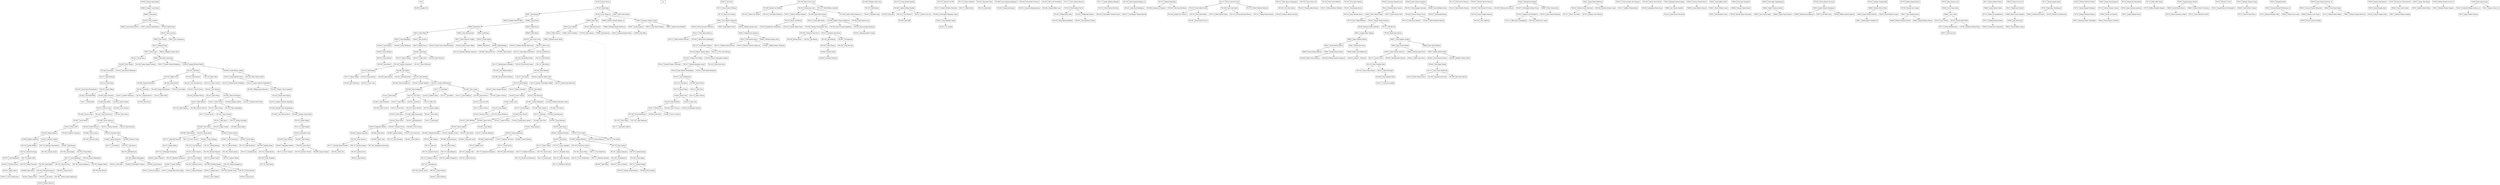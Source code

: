 digraph "Theta Kappa Zeta Family Tree" {
  node [shape=record]

  tk1825 [label="TK1825|Curtis Noble Jones"]
  tk1824 [label="TK1824|Anakin Fry"]
  tk1823 [label="TK1823|Sean Childers"]
  tk1822 [label="TK1822|Alan Bruner"]
  tk1821 [label="TK1821|David Gruninger"]
  tk1820 [label="TK1820|Nick von Bulow"]
  tk1819 [label="TK1819|Dylan Verst"] tk-1821 -> tk1824
  tk1818 [label="TK1818|Timothy Daniel Pollack"]
  tk1817 [label="TK1817|Joseph Riley McCrocklin"]
  tk1816 [label="TK1816|Robert Kreft"]
  tk1815 [label="TK1815|Antonio Juric"] tk1815 -> tk1823
  tk1814 [label="TK1814|Robert Hairston"]
  tk1813 [label="TK1813|Aditya Desai"] tk1813 -> tk1825
  tk1812 [label="TK1812|Zane Blair"]
  tk1811 [label="TK1811|Tejaswi Bhangi"]
  tk1810 [label="TK1810|Cory Reck"] tk1810 -> tk1814
  tk1809 [label="TK1809|Christopher Gregory"]
  tk1808 [label="TK1808|Ryan Epstein"]
  tk1807 [label="TK1807|Christian Stout"] tk1807 -> tk1813
  tk1806 [label="TK1806|Ben Smith"]
  tk1805 [label="TK1805|Shane Saylor"]
  tk1804 [label="TK1804|Jacob Myers"]
  tk1803 [label="TK1803|Brison Mondry"]
  tk1802 [label="TK1802|Quinn McKown"]
  tk1801 [label="TK1801|Connor Mattox"] tk1801 -> tk1817, tk1821
  tk1800 [label="TK1800|Aden Khan"]
  tk1799 [label="TK1799|Derek Graham Hepworth"]
  tk1798 [label="TK1798|Michael Gassen"] tk1798 -> tk1811
  tk1797 [label="TK1797|Justin Eccles"] tk1797 -> tk1822
  tk1796 [label="TK1796|Charles Earle"]
  tk1795 [label="TK1795|Foster Horwitz"] tk1795 -> tk1819
  tk1794 [label="TK1794|Desmond Davis Jr."] tk1794 -> tk1799, tk1810, tk1816
  tk1793 [label="TK1793|Robert Buccelli"]
  tk1792 [label="TK1792|Tyler Reinhardt"]
  tk1791 [label="TK1791|Nathan Phipps"] tk1791 -> tk1808, tk1818
  tk1790 [label="TK1790|Jeffrey Himmelblau"] tk1790 -> tk1804, tk1809, tk1812
  tk1789 [label="TK1789|AJ Henderson"] tk1789 -> tk1800, tk1820
  tk1788 [label="TK1788|Sterling Hayden"] tk1788 -> tk1795, tk1796, tk1815
  tk1787 [label="TK1787|Tom Miller"]
  tk1786 [label="TK1786|Jedd Wilder"] tk1786 -> tk1806, tk1794
  tk1785 [label="TK1785|Noah Friz"]
  tk1784 [label="TK1784|Gunnar Horve"]
  tk1783 [label="TK1783|Steven Daum"] tk1783 -> tk1805
  tk1782 [label="TK1782|Kenneth Sweetnam"]
  tk1781 [label="TK1781|Chase Salyers"] tk1781 -> tk1802
  tk1780 [label="TK1780|Chris Baker"] tk1780 -> tk1791
  tk1779 [label="TK1779|Jenner Wile"] tk1779 -> tk1793, tk1807
  tk1778 [label="TK1778|Lars Wallin"] tk1778 -> tk1788, tk1798, tk1801
  tk1777 [label="TK1777|Zachary Brian Stichter"] tk1777 -> tk1785
  tk1776 [label="TK1776|Alex Myers"]
  tk1775 [label="TK1775|William D Metcalf"]
  tk1774 [label="TK1774|Duane Lee Kristensen"]
  tk1773 [label="TK1773|Matthew Herboth"]
  tk1772 [label="TK1772|Ian Havens"]
  tk1771 [label="TK1771|Alexander Goebel"]
  tk1770 [label="TK1770|Kameron Eisenhour"]
  tk1769 [label="TK1769|Ben Breece"]
  tk1768 [label="TK1768|Patrick Atkinson"]
  tk1767 [label="TK1767|Ajibayo Adeyeye"] tk1767 -> tk1789
  tk1766 [label="TK1766|Keegan Wilbur"] tk1766 -> tk1769
  tk1765 [label="TK1765|Scott Szatkowski"]
  tk1764 [label="TK1764|Tyler Smith"] tk1764 -> tk1771
  tk1763 [label="TK1763|Jeff Patterson"] tk1763 -> tk1790
  tk1762 [label="TK1762|Davis Nygren"] tk1762 -> tk1778, tk1782
  tk1761 [label="TK1761|Austin Niccum"]
  tk1760 [label="TK1760|Kyle McClintick"]
  tk1759 [label="TK1759|Greg Komora"] tk1759 -> tk1781, tk1784
  tk1758 [label="TK1758|Taylor Knoblock"] tk1758 -> tk1776
  tk1757 [label="TK1757|Matthew Knierman"] tk1757 -> tk1774
  tk1756 [label="TK1756|Sailesh Kadam"] tk1756 -> tk1780
  tk1755 [label="TK1755|Jeffery Humphrey"]
  tk1754 [label="TK1754|Christopher Hockaden"] tk1754 -> tk1803
  tk1753 [label="TK1753|Daniel Hartung"] tk1753 -> tk1779, tk1792
  tk1752 [label="TK1752|Joshua Green"]
  tk1751 [label="TK1751|Dustin George"] tk1751 -> tk1797
  tk1750 [label="TK1750|Andrew Fowler"]
  tk1749 [label="TK1749|Steven Doolan"]
  tk1748 [label="TK1748|Shane Bruggeman"]
  tk1747 [label="TK1747|Chandler Bass"]
  tk1746 [label="TK1746|Alexander Armstrong"]
  tk1745 [label="TK1745|Ryan Abraham"] tk1745 -> tk1775
  tk1744 [label="TK1744|Gavin West"] tk1744 -> tk1765, tk1773
  tk1743 [label="TK1743|Zachary Terrell"]
  tk1742 [label="TK1742|Andrew Tebbe"] tk1742 -> tk1748
  tk1741 [label="TK1741|Brandon Stahl"] tk1741 -> tk1745
  tk1740 [label="TK1740|Zachary Smith"]
  tk1739 [label="TK1739|Kurt Seibert"] tk1739 -> tk1756, tk1767
  tk1738 [label="TK1738|Isaac Sanders"] tk1738 -> tk1751, tk1777
  tk1737 [label="TK1737|Jacob Rigelman"] tk1737 -> tk1766, tk1768, tk1783, tk1786
  tk1736 [label="TK1736|Colin Myers"] tk1736 -> tk1763
  tk1735 [label="TK1735|Thomas Lowrey"] tk1735 -> tk1759
  tk1734 [label="TK1734|Junyi Jiang"]
  tk1733 [label="TK1733|Cole Hardman"] tk1733 -> tk1762
  tk1732 [label="TK1732|Eric Downing"]
  tk1731 [label="TK1731|James Butler"] tk1731 -> tk1754
  tk1730 [label="TK1730|Adam Zigler"]
  tk1729 [label="TK1729|Luke Thompson"]
  tk1728 [label="TK1728|Richard Shomer"] tk1728 -> tk1742, tk1752
  tk1727 [label="TK1727|Sunil Satish"] tk1727 -> tk1760, tk1770
  tk1726 [label="TK1726|James Rademaker"]
  tk1725 [label="TK1725|Zhengyu Qin"] tk1725 -> tk1761
  tk1724 [label="TK1724|Jordon Phillips"] tk1724 -> tk1753
  tk1723 [label="TK1723|Dale Pedzinski"]
  tk1722 [label="TK1722|Brian Padilla"] tk1722 -> tk1749
  tk1721 [label="TK1721|John McCormack"] tk1721 -> tk1731
  tk1720 [label="TK1720|Casey Langdale"] tk1720 -> tk1741
  tk1719 [label="TK1719|Alex Kittleson"] tk1719 -> tk1735, tk1755
  tk1718 [label="TK1718|Chris Green"] tk1718 -> tk1734
  tk1717 [label="TK1717|Tim Diedriech"]
  tk1716 [label="TK1716|Dalton Barnes"] tk1716 -> tk1758
  tk1715 [label="TK1715|Joe Lee"] tk1715 -> tk1750
  tk1714 [label="TK1714|Drew Williams"]
  tk1713 [label="TK1713|Chris Turturo"]
  tk1712 [label="TK1712|Travis Tanaka"]
  tk1711 [label="TK1711|Brett Sneed"] tk1711 -> tk1718, tk1757
  tk1710 [label="TK1710|Anthony Shevchenko"] tk1710 -> tk1740
  tk1709 [label="TK1709|Andrew Reedy"] tk1709 -> tk1716, tk1747
  tk1708 [label="TK1708|Derek McWilliams"] tk1708 -> tk1729, tk1764
  tk1707 [label="TK1707|Spencer McCune"] tk1707 -> tk1727
  tk1706 [label="TK1706|Nicholas Klein"]
  tk1705 [label="TK1705|Dyllin Kinman"] tk1705 -> tk1728
  tk1704 [label="TK1704|Chris Hoorn"] tk1704 -> tk1719
  tk1703 [label="TK1703|Ethan Hixon"] tk1703 -> tk1726, tk1737
  /*tk1702 [label="TK1702|Ethan Harmon"]*/ /*GUESSED*/
  tk1701 [label="TK1701|Jeffrey Han"] tk1701 -> tk1725
  tk1700 [label="TK1700|Zachariah Dunbar"] tk1700 -> tk1744, tk1717
  tk1699 [label="TK1699|Andy Chen"] tk1699 -> tk1746
  tk1698 [label="TK1698|Robert Anderton"]
  tk1697 [label="TK1697|Evan Wilson"]
  tk1696 [label="TK1696|Isaac Trimmer"]
  tk1695 [label="TK1695|Travis Stallings"] tk1695 -> tk1705, tk1733
  tk1694 [label="TK1694|Nathaniel Smith"]
  tk1693 [label="TK1693|Zachary Reynolds"] tk1693 -> tk1738
  tk1692 [label="TK1692|Benjamin McNees"] tk1692 -> tk1712
  tk1691 [label="TK1691|Scott Kucharski"] tk1691 -> tk1722
  tk1690 [label="TK1690|Austin Hayhurst"] tk1690 -> tk1736, tk1772
  tk1689 [label="TK1689|Todd Deskin"]
  tk1688 [label="TK1688|Jeremy Bultema"] tk1688 -> tk1700, tk1739
  tk1687 [label="TK1687|Seth Bowen"] tk1687 -> tk1703, tk1730
  /*tk1686 [label="TK1686|Andrew Beadles"]*/ /*GUESSED*/
  tk1685 [label="TK1685|Jeremy Bailey"] tk1685 -> tk1732
  tk1684 [label="TK1684|Will Adler"]
  tk1683 [label="TK1683|Daniel Skinner"]
  tk1682 [label="TK1682|Derik Sikes"] tk1682 -> tk1709, tk1723
  tk1681 [label="TK1681|Anthony Seibert"] tk1681 -> tk1687, tk1710, tk1724
  tk1680 [label="TK1680|Darius Samz"] tk1680 -> tk1706
  tk1679 [label="TK1679|Austin Ryan"] tk1679 -> tk1713, tk1695, tk1721
  tk1678 [label="TK1678|Nick Reed"] tk1678 -> tk1694
  /*tk1677 [label="TK1677|"]*/
  /*tk1676 [label="TK1676|"]*/
  tk1675 [label="TK1675|Eric McClure"] tk1675 -> tk1697
  tk1674 [label="TK1674|Alec Manke"] tk1674 -> tk1715
  tk1673 [label="TK1673|Eric Liobis"] tk1673 -> tk1688, tk1714, tk1787
  /*tk1672 [label="TK1672|Timothy Lane"]*/
  tk1671 [label="TK1671|Nicholas Kirkland"]
  tk1670 [label="TK1670|Erik Hoeg"] tk1670 -> tk1711, tk1720
  tk1669 [label="TK1669|Jordan Eaker"] tk1669 -> tk1701
  tk1668 [label="TK1668|Josh Dash"] tk1668 -> tk1699
  tk1667 [label="TK1667|Travis Clarkson"]
  tk1666 [label="TK1666|Bryan Buccieri"] tk1666 -> tk1704
  /*tk1665 [label="TK1665|"]*/
  tk1664 [label="TK1664|Steven Proctor"] tk1664 -> tk1682, tk1691
  /*tk1663 [label="TK1663|"]*/
  tk1662 [label="TK1662|Nicholas McNees"] tk1662 -> tk1670
  tk1661 [label="TK1661|Michael Fuson"] tk1661 -> tk1675, tk1685
  tk1660 [label="TK1660|Wescott Clark"]
  tk1659 [label="TK1659|Calvin Bush"] tk1659 -> tk1696, tk1743
  tk1658 [label="TK1658|Timothy Burcham"] tk1658 -> tk1674
  tk1657 [label="TK1657|William Bro"] tk1657 -> tk1708, tk1667, tk1684
  tk1656 [label="TK1656|Wesley Benner"] tk1656 -> tk1681, tk1698
  tk1655 [label="TK1655|John Zeiser"] tk1655 -> tk1662, tk1673
  tk1654 [label="TK1654|Cody White"] tk1654 -> tk1671
  tk1653 [label="TK1653|Kristopher Stuckey"]
  tk1652 [label="TK1652|Benjamin Seibert"] tk1652 -> tk1668, tk1693
  tk1651 [label="TK1651|Bradley Pruett"] tk1651 -> tk1666
  /*tk1650 [label="TK1650|Michael Mast"]*/
  tk1649 [label="TK1649|Steve Mardis"] tk1649 -> tk1692
  tk1648 [label="TK1648|Travis Lemco"]
  /*tk1647 [label="TK1647|"]*/ /* GUESS Anthony Klee */
  tk1646 [label="TK1646|Alex Freeman"]
  tk1645 [label="TK1645|Brandon Duke"] tk1645 -> tk1690, tk1660
  tk1644 [label="TK1644|Andrew Carpenter"]
  tk1643 [label="TK1643|Zachary Bierhaus"] tk1643 -> tk1669, tk1683, tk1707
  /*tk1642 [label="TK1642|"]*/ /* GUESS Justin Larson */
  /*tk1641 [label="TK1641|"]*/ /* GUESS Leyland Robinson */
  tk1640 [label="TK1640|Derek Petersen"] tk1640 -> tk1645, tk1680
  tk1639 [label="TK1639|Thor Nearn"] tk1639 -> tk1689, tk1664, tk1679
  /*tk1638 [label="TK1638|John Aaron Murray"]*/
  /*tk1637 [label="TK1637|Berell McClellan"]*/
  tk1636 [label="TK1636|Alex Mahlan"] tk1636 -> tk1659
  tk1635 [label="TK1635|Ryan Jackson"] tk1635 -> tk1643
  tk1634 [label="TK1634|Brian Hicks"] tk1634 -> tk1652, tk1661
  tk1633 [label="TK1633|Flavel Heyman"] tk1633 -> tk1655
  tk1632 [label="TK1632|Dylan Engels"] tk1632 -> tk1651, tk1658, tk1678
  /*tk1631 [label="TK1631|Trevor Akers"]*/
  /*tk1630 [label="TK1630|Ronald Wuerdeman"]*/
  tk1629 [label="TK1629|Christian Sweeney"]
  tk1628 [label="TK1628|Daniel Marc Liechty"]
  tk1627 [label="TK1627|Daniel Kinsell"]
  tk1626 [label="TK1626|Nick Kaufman"] tk1626 -> tk1646, tk1657
  /*tk1625 [label="TK1625|"]*/
  tk1624 [label="TK1624|Cody Getz"] tk1624 -> tk1653
  tk1623 [label="TK1623|Mike Cahill"] tk1623 -> tk1644, tk1656
  tk1622 [label="TK1622|Thomas Brooks"]
  /*tk1621 [label="TK1621|Austin Matt"]*/
  /*tk1620 [label="TK1620|Anthony Varner"]*/
  tk1619 [label="TK1619|Edgar Vargas"]
  /*tk1618 [label="TK1618|"]*/
  /*tk1617 [label="TK1617|Adam Sollman"]*/
  tk1616 [label="TK1616|Jeff Rubitshun"] tk1616 -> tk1648
  /*tk1615 [label="TK1615|"]*/ /* GUESS Dan Pechacek */
  tk1614 [label="TK1614|Seth Mihlfeld"]
  tk1613 [label="TK1613|Brandon Long"]
  /*tk1612 [label="TK1612|Kyle Kustra"]*/
  tk1611 [label="TK1611|John Kropf"]
  tk1610 [label="TK1610|Josh Howard"]
  tk1609 [label="TK1609|Adam Hirsch"] tk1609 -> tk1632, tk1654
  tk1608 [label="TK1608|Alex Fine"] tk1608 -> tk1635
  tk1607 [label="TK1607|Scott Decker"] tk1607 -> tk1623
  /*tk1606 [label="TK1606|Keith Cooper"]*/
  tk1605 [label="TK1605|Alexander Cook"] tk1605 -> tk1636, tk1649
  tk1604 [label="TK1604|Josh Bronson"]
  /*tk1603 [label="TK1603|Joseph Aubin"]*/
  tk1602 [label="TK1602|Dustin Smith"] tk1602 -> tk1629
  tk1601 [label="TK1601|Ross Miller"] tk1601 -> tk1611
  tk1600 [label="TK1600|Kevin Lind"] tk1600 -> tk1624, tk1626
  /*tk1599 [label="TK1599|"]*/
  tk1598 [label="TK1598|Aaron Anderson"] tk1598 -> tk1610, tk1640, tk1622
  /*tk1597 [label="TK1597|"]*/
  /*tk1596 [label="TK1596|"]*/
  /*tk1595 [label="TK1595|"]*/
  /*tk1594 [label="TK1594|"]*/
  /*tk1593 [label="TK1593|"]*/
  /*tk1592 [label="TK1592|"]*/
  tk1591 [label="TK1591|Neil Myers"] tk1591 -> tk1619, tk1639
  /*tk1590 [label="TK1590|"]*/
  /*tk1589 [label="TK1589|"]*/
  tk1588 [label="TK1588|Mike Kruszynski"] tk1588 -> tk1634, tk1616
  /*tk1587 [label="TK1587|Craig Kedrowski"]*/
  /*tk1586 [label="TK1586|"]*/
  tk1585 [label="TK1585|Ben Hoff"]
  /*tk1584 [label="TK1584|"]*/
  /*tk1583 [label="TK1583|Gabe Golcher"]*/
  /*tk1582 [label="TK1582|"]*/
  /*tk1581 [label="TK1581|"]*/
  tk1580 [label="TK1580|Justin Bailey"]
  tk1579 [label="TK1579|Bruce Thackery"] tk1579 -> tk1614
  /*tk1578 [label="TK1578|"]*/
  /*tk1577 [label="TK1577|"]*/
  tk1576 [label="TK1576|Ryan Prince"] tk1576 -> tk1600
  /*tk1575 [label="TK1575|"]*/
  tk1574 [label="TK1574|Andy Nuetzel"]
  tk1573 [label="TK1573|Collin Krepps"] tk1573 -> tk1605
  tk1572 [label="TK1572|Bob Iles"] tk1572 -> tk1608, tk1633
  tk1571 [label="TK1571|Brian Hirsch"]
  tk1570 [label="TK1570|Brady Eastridge"] tk1570 -> tk1580
  /*tk1569 [label="TK1569|"]*/
  tk1568 [label="TK1568|David Corbin"]
  /*tk1567 [label="TK1567|"]*/
  tk1566 [label="TK1566|Brian Barker"] tk1566 -> tk1609, tk1627, tk1628
  tk1565 [label="TK1565|Tyler Aune"]
  /*tk1564 [label="TK1564|"]*/
  tk1563 [label="TK1563|Paul Zimmerman"] tk1563 -> tk1598, tk1607
  tk1562 [label="TK1562|Matt Thomas"] tk1562 -> tk1602
  tk1561 [label="TK1561|Lex Seneff"]
  /*tk1560 [label="TK1560|Brandon Mullen"]*/
  tk1559 [label="TK1559|Andrew Morin"]
  tk1558 [label="TK1558|Aaron Merkel"] tk1558 -> tk1565, tk1588
  tk1557 [label="TK1557|Mike Martin"]
  /*tk1556 [label="TK1556|Roger Lovelady"]*/
  /*tk1555 [label="TK1555|Stephen Lauria"]*/
  tk1554 [label="TK1554|Jason LaBella"] tk1554 -> tk1601
  /*tk1553 [label="TK1553|Brian Klimaszewski"]*/
  /*tk1552 [label="TK1552|Vijay Kaul"]*/
  /*tk1551 [label="TK1551|Tyler Hougland"]*/
  /*tk1550 [label="TK1550|Steve Dodson"]*/
  tk1549 [label="TK1549|Keenan Davis"]
  tk1548 [label="TK1548|Tim Brown"]
  /*tk1547 [label="TK1547|Brandon Boys"]*/
  tk1546 [label="TK1546|Marc Bassett"] tk1546 -> tk1572, tk1604
  tk1545 [label="TK1545|John Amt"]
  tk1544 [label="TK1544|Stan Zaremba"] tk1544 -> tk1570, tk1591
  tk1543 [label="TK1543|Ron Stanis"]
  /*tk1542 [label="TK1542|Adam Sekela"]*/
  tk1541 [label="TK1541|Jon Reeves"]
  /*tk1540 [label="TK1540|Keith Huster"]*/
  /*tk1539 [label="TK1539|Jim Howard"]*/
  /*tk1538 [label="TK1538|Paul Gross"]*/
  tk1537 [label="TK1537|Jeff Gordon"] tk1537 -> tk1613
  /*tk1536 [label="TK1536|Matt Domoradzki"]*/
  tk1535 [label="TK1535|Chris Bohnert"] tk1535 -> tk1585
  /*tk1534 [label="TK1534|Steve Beccia"]*/
  tk1533 [label="TK1533|Billy Art"] tk1533 -> tk1554
  tk1532 [label="TK1532|Kevin Olsen"] tk1532 -> tk1544, tk1571
  /*tk1531 [label="TK1531|Jeff Iten"]*/
  /*tk1530 [label="TK1530|David Whitman"]*/
  tk1529 [label="TK1529|Brent Weigel"] tk1529 -> tk1573
  tk1528 [label="TK1528|Cody Wagner"] tk1528 -> tk1559, tk1579
  tk1527 [label="TK1527|Ruston Van Lue"]
  tk1526 [label="TK1526|Greg Van Dyk"]
  /*tk1525 [label="TK1525|Caleb Tennis"]*/
  tk1524 [label="TK1524|Brad Stull"]
  /*tk1523 [label="TK1523|"]*/
  /*tk1522 [label="TK1522|"]*/
  /*tk1521 [label="TK1521|"]*/
  tk1520 [label="TK1520|Ryan Monaghan"]
  tk1519 [label="TK1519|Andy Maxson"]
  /*tk1518 [label="TK1518|"]*/
  tk1517 [label="TK1517|David Kugler"] tk1517 -> tk1566
  tk1516 [label="TK1516|Jim Kubicek"] tk1516 -> tk1562
  /*tk1515 [label="TK1515|Scott Joji"]*/
  tk1514 [label="TK1514|Tim James"] tk1514 -> tk1576
  tk1513 [label="TK1513|Wilson Hubbell"] tk1513 -> tk1557
  tk1512 [label="TK1512|Tim Finch"] tk1512 -> tk1574
  /*tk1511 [label="TK1511|"]*/
  tk1510 [label="TK1510|John Doty"]
  tk1509 [label="TK1509|Nick Cramer"]
  tk1508 [label="TK1508|Matthew Olig Crain"] tk1508 -> tk1537
  tk1507 [label="TK1507|Steve Corbin"] tk1507 -> tk1543, tk1563, tk1568
  tk1506 [label="TK1506|Nicholas Abraham Cohen"] tk1506 -> tk1548
  /*tk1505 [label="TK1505|Benjamin Charles Brunner"]*/
  /*tk1504 [label="TK1504|Jay Kristoffer Brotz"]*/
  tk1503 [label="TK1503|Kevin Joe Brannin"]
  tk1502 [label="TK1502|RJ Barton"] tk1502 -> tk1558
  tk1501 [label="TK1501|Alan Roy Balasundaram"]
  /*tk1500 [label="TK1500|Chase Anderson"]*/
  /*tk1499 [label="TK1499|"]*/
  tk1498 [label="TK1498|Andrew Wlazlo"]
  tk1497 [label="TK1497|Clint White"] tk1497 -> tk1524
  tk1496 [label="TK1496|Josh Sutton"] tk1496 -> tk1512
  tk1495 [label="TK1495|Ed Stapanon"] tk1495 -> tk1526
  /*tk1494 [label="TK1494|Christopher Charles Schantz"]*/
  tk1493 [label="TK1493|Glen Michael Ritzi"]
  /*tk1492 [label="TK1492|John William Meyer III"]*/
  /*tk1491 [label="TK1491|Eric Michael Kleen"]*/
  tk1490 [label="TK1490|Nathaniel Alan Irwin"] tk1490 -> tk1541, tk1549
  tk1489 [label="TK1489|Jim Hicks"] tk1489 -> tk1507
  tk1488 [label="TK1488|Scott Grenert"]
  tk1487 [label="TK1487|Shawn Denlinger"] tk1487 -> tk1517, tk1546
  tk1486 [label="TK1486|Issac Desmond DeBurger"] tk1486 -> tk1503
  tk1485 [label="TK1485|Ryan Claus"] tk1485 -> tk1528
  tk1484 [label="TK1484|Donald Keith Casey"]
  tk1483 [label="TK1483|Andrew Robert Barkley"] tk1483 -> tk1527, tk1535, tk1545
  tk1482 [label="TK1482|Brad Lee Zenthoefer"] tk1482 -> tk1484
  tk1481 [label="TK1481|Chad Wiseman"] tk1481 -> tk1509
  tk1480 [label="TK1480|Anthony Jason Welch"] tk1480 -> tk1529
  /*tk1479 [label="TK1479|John David Trimble"]*/
  tk1478 [label="TK1478|Curt Stutz"] tk1478 -> tk1497, tk1502, tk1533
  tk1477 [label="TK1477|Neil Seneff"]
  tk1476 [label="TK1476|Joseph Ray Schmeltzer"]
  tk1475 [label="TK1475|Kenneth Mark Rossi"] tk1475 -> tk1495, tk1516
  /*tk1474 [label="TK1474|Koji Okamoto"]*/
  /*tk1473 [label="TK1473|Matthe Jerome Niese"]*/
  tk1472 [label="TK1472|Adam Nelson"]
  tk1471 [label="TK1471|Joe Miller"]
  tk1470 [label="TK1470|Craig Michael Martini"] tk1470 -> tk1483
  /*tk1469 [label="TK1469|Nathan Alan Johanningsmeier"]*/
  /*tk1468 [label="TK1468|Scott Donal Jank"]*/
  tk1467 [label="TK1467|Raymond Albert Franko"]
  tk1466 [label="TK1466|Shawn Dooley"] tk1466 -> tk1488
  /*tk1465 [label="TK1465|Jarrod Marcum Dobson"]*/
  /*tk1464 [label="TK1464|Micahel Reid Torosian"]*/
  tk1463 [label="TK1463|Richard McSweeney Tate"] tk1463 -> tk1475, tk1490
  tk1462 [label="TK1462|Ben Kelly Schy"] tk1462 -> tk1510
  /*tk1461 [label="TK1461|Bryan Ross Rushing"]*/
  tk1460 [label="TK1460|Bradley Scott Rosenberger"] tk1460 -> tk1480, tk1493
  /*tk1459 [label="TK1459|Douglas Allen Pulskamp"]*/
  tk1458 [label="TK1458|Kent Robert Paschen"] tk1458 -> tk1501
  tk1457 [label="TK1457|Tony Parrish"] tk1457 -> tk1532, tk1520
  /*tk1456 [label="TK1456|"]*/
  tk1455 [label="TK1455|Ben Maxson"] tk1455 -> tk1498, tk1519
  tk1454 [label="TK1454|George Wilber Lewis"]
  /*tk1453 [label="TK1453|Michael Wade Humes"]*/
  tk1452 [label="TK1452|Brad Henry"] tk1452 -> tk1481
  /*tk1451 [label="TK1451|"]*/
  tk1450 [label="TK1450|Tim Hancock"] tk1450 -> tk1487, tk1506
  tk1449 [label="TK1449|Joseph Guthrie"]
  /*tk1448 [label="TK1448|"]*/
  tk1447 [label="TK1447|Kurt Fledderman"] tk1447 -> tk1496, tk1514
  /*tk1446 [label="TK1446|Justin Tai Dodds"]*/
  tk1445 [label="TK1445|Sean Michael Conley"] tk1445 -> tk1561
  /*tk1444 [label="TK1444|Jesse Dean Comer"]*/
  tk1443 [label="TK1443|Mark Douglas Bessler"]
  /*tk1442 [label="TK1442|Peter Richard Allabaugh"]*/
  /*tk1441 [label="TK1441|Andrew Joseph Zehnder"]*/
  tk1440 [label="TK1440|Tim Wuestefeld"] tk1440 -> tk1477 /* LB Darrell Hardesty who has LB Deburger */
  /*tk1439 [label="TK1439|Charlie Edward Ratz"]*/
  tk1438 [label="TK1438|Jason Frances Rapplean"]
  tk1437 [label="TK1437|Rimas Gozulaitis"]
  tk1436 [label="TK1436|Scott Chasten"] tk1436 -> tk1485
  tk1435 [label="TK1435|Nate Van Sell"] tk1435 -> tk1472
  tk1434 [label="TK1434|Andrew Smith"]
  /*tk1433 [label="TK1433|"]*/
  tk1432 [label="TK1432|Bradley Hunt North"]
  /*tk1431 [label="TK1431|Michael Jason Kratoska"]*/
  tk1430 [label="TK1430|Brian Michael Jedlicka"]
  tk1429 [label="TK1429|Christopher Matthew Irwin"]
  tk1428 [label="TK1428|Rocco Joseph Dominick"] tk1428 -> tk1467
  tk1427 [label="TK1427|Christopher Thomas Russell"]
  /*tk1426 [label="TK1426|Anthony Paul Niese"]*/
  tk1425 [label="TK1425|Jason Allen Major"]
  /*tk1424 [label="TK1424|Brian M. Fentress"]*/
  /*tk1423 [label="TK1423|Craig Thomas Donze"]*/
  tk1422 [label="TK1422|Chris Curry"]
  /*tk1421 [label="TK1421|"]*/
  tk1420 [label="TK1420|Brandon Wilson"]
  tk1419 [label="TK1419|Brian Lee Wessel"] tk1419 -> tk1454, tk1476
  /*tk1418 [label="TK1418|Eric Lee Wathen"]*/
  /*tk1417 [label="TK1417|Larry Wayne Tooley II"]*/
  /*tk1416 [label="TK1416|John Bryndon Steele"]*/
  tk1415 [label="TK1415|Ben Smith"]
  /*tk1414 [label="TK1414|"]*/
  /*tk1413 [label="TK1413|"]*/
  tk1412 [label="TK1412|Ryan Rizzo"] tk1412 -> tk1455
  /*tk1411 [label="TK1411|"]*/
  tk1410 [label="TK1410|John Andrew Rennekamp"] tk1410 -> tk1447
  tk1409 [label="TK1409|Barry Portman"] tk1409 -> tk1489, tk1466
  /*tk1408 [label="TK1408|"]*/
  tk1407 [label="TK1407|Andrew Maschino"]
  tk1406 [label="TK1406|Ben Lyndgaard"] tk1406 -> tk1478, tk1452
  tk1405 [label="TK1405|William John Leber"] tk1405 -> tk1430
  /*tk1404 [label="TK1404|Michael Anthony Robert Kreiberg"]*/
  /*tk1403 [label="TK1403|Theodore George Hulsman"]*/
  /*tk1402 [label="TK1402|Todd Richard Hoaglund"]*/
  /*tk1401 [label="TK1401|Rex Gordon Fuller"]*/
  /*tk1400 [label="TK1400|Jonathan Keith Francis"]*/
  tk1399 [label="TK1399|Paul Flory"]
  tk1398 [label="TK1398|Jeremy Jay Flamion"]
  tk1397 [label="TK1397|Earl Anthony Escobar"]
  tk1396 [label="TK1396|Jeffery Thomas Epperson"] tk1396 -> tk1428, tk1438, tk1463
  tk1395 [label="TK1395|Andrew Nicholas Denlinger"] tk1395 -> tk1460
  tk1394 [label="TK1394|Christopher Benjamin Conley"] tk1394 -> tk1445
  /*tk1393 [label="TK1393|Bradley Evan Comer"]*/
  tk1392 [label="TK1392|Jason Brian Bunselmeier"] tk1392 -> tk1440 /* GUESSED by Kevin Brannin */
  tk1391 [label="TK1391|Ken Bedel"] tk1391 -> tk1436, tk1450
  tk1390 [label="TK1390|Kyle Bartow"] tk1390 -> tk1435
  tk1389 [label="TK1389|Shawn Wischmeier"] tk1389 -> tk1415
  tk1388 [label="TK1388|David Gerard Wahman"]
  tk1387 [label="TK1387|Eugene Rector"] tk1387 -> tk1399
  /*tk1386 [label="TK1386|"]*/
  tk1385 [label="TK1385|James O'Dwyer"]
  tk1384 [label="TK1384|Marcos Martinez"] tk1384 -> tk1457, tk1432, tk1449
  tk1383 [label="TK1383|John Daniel Lazar"]
  /*tk1382 [label="TK1382|Jeffery Lee Foale"]*/
  tk1381 [label="TK1381|Bruce Warren Evans"]
  /*tk1380 [label="TK1380|Justing Patrick Coakley"]*/
  /*tk1379 [label="TK1379|Steven Michael Berg"]*/
  tk1378 [label="TK1378|David Bedel"] tk1378 -> tk1391, tk1437, tk1443
  tk1377 [label="TK1377|Chad Baker"] tk1377 -> tk1434, tk1471
  /*tk1376 [label="TK1376|Joshua Aaron Trueblood"]*/
  /*tk1375 [label="TK1375|Douglas William Payne"]*/
  tk1374 [label="TK1374|Mark Edward McClain"] tk1374 -> tk1429
  tk1373 [label="TK1373|Darin Ryan Klotzsche"]
  /*tk1372 [label="TK1372|Andrew Russell Jones"]*/
  tk1371 [label="TK1371|Jason Hoffman"]
  /*tk1370 [label="TK1370|Brett Alan Wiltshire"]*/
  /*tk1369 [label="TK1369|Matthew Paul Weir"]*/
  /*tk1368 [label="TK1368|Kevin Michael Unger"]*/
  /*tk1367 [label="TK1367|Michael Shawn Stewart"]*/
  /*tk1366 [label="TK1366|Patrick Steven Sohaney"]*/
  /*tk1365 [label="TK1365|David Michael Snyder"]*/
  /*tk1364 [label="TK1364|Cory Allan Smith"]*/
  /*tk1363 [label="TK1363|Michael Andrew Sherry"]*/
  tk1362 [label="TK1362|Steven Lee Seyfert"]
  tk1361 [label="TK1361|John David Riedeman"] tk1361 -> tk1427
  /*tk1360 [label="TK1360|Daryl Lewis Peterson"]*/
  /*tk1359 [label="TK1359|John William McBroom"]*/
  /*tk1358 [label="TK1358|Daniel D'Andre LaBelle"]*/
  tk1357 [label="TK1357|Dennis William Kirkland"] tk1357 -> tk1419
  tk1356 [label="TK1356|Brad Key"] tk1356 -> tk1387, tk1407
  /*tk1355 [label="TK1355|William Blackburn Howard"]*/
  tk1354 [label="TK1354|Thomas Adrian Harrison"]
  /*tk1353 [label="TK1353|John Ciro Haraguchi"]*/
  tk1352 [label="TK1352|Aaron French"] tk1352 -> tk1420
  /*tk1351 [label="TK1351|"]*/
  tk1350 [label="TK1350|Jason Effing"] tk1350 -> tk1409, tk1440
  tk1349 [label="TK1349|Tony Cooper"] tk1349 -> tk1390, tk1385, tk1371
  tk1348 [label="TK1348|Joseph Earl Coons Jr."]
  tk1347 [label="TK1347|Joseph Thomas Chowning"]
  tk1346 [label="TK1346|Kurt Alan Brinkman"]
  tk1345 [label="TK1345|Erick Mark Breneman"]
  /*tk1344 [label="TK1344|Mark Allen Bower"]*/
  tk1343 [label="TK1343|Phillip Kent Becher"] tk1343 -> tk1397
  tk1342 [label="TK1342|Timothy Allen Watson"]
  /*tk1341 [label="TK1341|John Thomas Treager"]*/
  tk1340 [label="TK1340|Eric Dale Steele"] tk1340 -> tk1354
  /*tk1339 [label="TK1339|Mark Alan Sparks"]*/
  /*tk1338 [label="TK1338|Michael Levi Seals"]*/
  tk1337 [label="TK1337|Michael Benjamin Schall"] tk1337 -> tk1345, tk1410
  /*tk1336 [label="TK1336|"]*/
  tk1335 [label="TK1335|Les Nugen"]
  /*tk1334 [label="TK1334|Christopher Alan Moore"]*/
  tk1333 [label="TK1333|Chad Allan Modesitt"] /* LB Casey Irwin -- John "JB" Brown is giving me weird inconsistent info here */
  tk1332 [label="TK1332|Cortney Mittelsteadt"] tk1332 -> tk1349, tk1377, tk1406
  tk1331 [label="TK1331|Michael Brady Mitchell"]
  tk1330 [label="TK1330|Erin Michael Meyer"] tk1330 -> tk1388
  tk1329 [label="TK1329|Paul David Laune"]
  /*tk1328 [label="TK1328|Kenneth Michael Labhart"]*/
  tk1327 [label="TK1327|Jim Kuntz"] tk1327 -> tk1378
  /*tk1326 [label="TK1326|"]*/
  tk1325 [label="TK1325|Kurt Johnson"] tk1325 -> tk1422
  /*tk1324 [label="TK1324|Jeff Duane Johnson"]*/
  /*tk1323 [label="TK1323|Daniel Lawrence Janko"]*/
  tk1322 [label="TK1322|Michael Todd Jahn"] tk1322 -> tk1346, tk1398
  /*tk1321 [label="TK1321|Shannon Wayne Holmes"]*/
  /*tk1320 [label="TK1320|Michael Alan Haskins"]*/
  tk1319 [label="TK1319|Mark Andrew Harris"] tk1319 -> tk1343, tk1405
  tk1318 [label="TK1318|Dennis Kyle Hamm"] tk1318 -> tk1395
  /*tk1317 [label="TK1317|Donal Eugene Gower"]*/
  tk1316 [label="TK1316|Ryan Michael Ferris"]
  tk1315 [label="TK1315|Eric Fentress"] tk1315 -> tk1384, tk1412
  tk1314 [label="TK1314|Patrick Jay Faist"]
  tk1313 [label="TK1313|Jeremy Christopher Effing"]
  tk1312 [label="TK1312|Robert Mathew Edwards"] tk1312 -> tk1394 /* LB Casey Irwin -- John "JB" Brown is giving me weird inconsistent info here */
  tk1311 [label="TK1311|Cash Earl Canfield"]
  /*tk1310 [label="TK1310|Chad Everett Brummett"]*/
  tk1309 [label="TK1309|John Henry Brown"] tk1309 -> tk1396, tk1425
  tk1308 [label="TK1308|James David Britt"] tk1308 -> tk1356
  /*tk1307 [label="TK1307|William Sean Bowen"]*/
  tk1306 [label="TK1306|William James Boucher"]
  tk1305 [label="TK1305|Jim McGowan"]
  /*tk1304 [label="TK1304|"]*/
  /*tk1303 [label="TK1303|"]*/
  tk1302 [label="TK1302|Gregory Scot Wiley"] tk1302 -> tk1337, tk1347
  /*tk1301 [label="TK1301|"]*/
  tk1300 [label="TK1300|Brad Sutton"] tk1300 -> tk1335, tk1389
  /*tk1299 [label="TK1299|Steven Heath Sunberg"]*/
  tk1298 [label="TK1298|Ronald Lee Shaffer"] tk1298 -> tk1333, tk1362
  /*tk1297 [label="TK1297|Robert Clifton Rogers"]*/
  tk1296 [label="TK1296|Edward Robinson"]
  tk1295 [label="TK1295|Kurt John Parker"] tk1295 -> tk1381
  /*tk1294 [label="TK1294|Michael Wayne Palmer"]*/
  tk1293 [label="TK1293|Troy McClamroch"] tk1293 -> tk1352
  /*tk1292 [label="TK1292|Stephen Eric Mattingly"]*/
  /*tk1291 [label="TK1291|Todd James Lemon"]*/
  /*tk1290 [label="TK1290|Michael Thomas Kerrick"]*/
  /*tk1289 [label="TK1289|David Edward Huey"]*/
  tk1288 [label="TK1288|Arthur Nello Giannini, Jr."] tk1288 -> tk1383
  tk1287 [label="TK1287|Paul Joseph Fessel"] tk1287 -> tk1316 /* LB Jon McBroom */
  tk1286 [label="TK1286|Mark Anthony Didat"] tk1286 -> tk1311
  /*tk1285 [label="TK1285|Richard Allen Davis, Jr."]*/
  tk1284 [label="TK1284|Anthony Robert Dall"] tk1284 -> tk1313, tk1373
  /*tk1283 [label="TK1283|Richard James Comer, Jr."]*/
  tk1282 [label="TK1282|Thomas Clark Campbell"] tk1282 -> tk1318
  tk1281 [label="TK1281|Warren Bullock"]
  tk1280 [label="TK1280|Jason Brown"]
  /*tk1279 [label="TK1279|Robert James Arlt"]*/
  tk1278 [label="TK1278|Michael Lee Hill"] tk1278 -> tk1312
  /*tk1277 [label="TK1277|Aaron James Burghardt"]*/
  /*tk1276 [label="TK1276|David John Will"]*/
  tk1275 [label="TK1275|Brian Whipp"] tk1275 -> tk1305
  /*tk1274 [label="TK1274|Andrew Keith Strin"]*/
  tk1273 [label="TK1273|Ronald James Schwipps"] tk1273 -> tk1330
  /*tk1272 [label="TK1272|Thomas Corey Schultz"]*/
  tk1271 [label="TK1271|James Williams Rhoades"] tk1271 -> tk1374
  /*tk1270 [label="TK1270|Anthony Edward Pullen"]*/
  /*tk1269 [label="TK1269|Eric William Paul"]*/
  /*tk1268 [label="TK1268|Gregory John Orschell"]*/
  /*tk1267 [label="TK1267|Eric Ronald Meyer"]*/
  /*tk1266 [label="TK1266|Norman Scott McKnight"]*/
  /*tk1265 [label="TK1265|Steven Gregory Magruder"]*/
  tk1264 [label="TK1264|Michael Jon Lehr"] tk1264 -> tk1288, tk1309, tk1357
  /*tk1263 [label="TK1263|Daniel Anthony Krieg"]*/
  tk1262 [label="TK1262|Eric Julius Koetter"] tk1262 -> tk1287 /* BB Bill Didelot */
  tk1261 [label="TK1261|Michael Jordan"]
  /*tk1260 [label="TK1260|Brian John Ingalls"]*/
  tk1259 [label="TK1259|John Fredrick Henning, Jr."] tk1259 -> tk1361
  tk1258 [label="TK1258|Bryan Christopher Hankins"] tk1258 -> tk1314
  tk1257 [label="TK1257|Keith Wayne Galey"]
  tk1256 [label="TK1256|Thomas Edwin Finkbiner"]
  tk1255 [label="TK1255|Erik Drake"] tk1255 -> tk1350
  /*tk1254 [label="TK1254|Chad Anthony Dieselberg"]*/
  /*tk1253 [label="TK1253|Ralph LeRoy Coryea III"]*/
  tk1252 [label="TK1252|Marc Herve Champagne"] tk1252 -> tk1340
  tk1251 [label="TK1251|Thomas Bryan Brown"]
  tk1250 [label="TK1250|Brian Scott Babillis"] tk1250 -> tk1331
  /*tk1249 [label="TK1249|Andrew Charles Edwards"]*/
  tk1248 [label="TK1248|Rick Wilhelm"] tk1248 -> tk1284, tk1327
  /*tk1247 [label="TK1247|"]*/
  /*tk1246 [label="TK1246|"]*/
  /*tk1245 [label="TK1245|"]*/
  tk1244 [label="TK1244|Robert Andrew Shea"] tk1244 -> tk1258, tk1302
  /*tk1243 [label="TK1243|Derek Russel Sharp"]*/
  /*tk1242 [label="TK1242|Reese Allen Scott"]*/
  /*tk1241 [label="TK1241|Mark Joseph Schmelzer"]*/
  /*tk1240 [label="TK1240|Gary Lee Ruston"]*/
  /*tk1239 [label="TK1239|Douglas John Rosenberger"]*/
  tk1238 [label="TK1238|Joel Richard Plaas"] tk1238 -> tk1273, tk1329
  /*tk1237 [label="TK1237|Chris Steven Peak"]*/
  /*tk1236 [label="TK1236|Steve Michael Niemann"]*/
  tk1235 [label="TK1235|Jeff Morgan"] tk1235 -> tk1325, tk1275
  tk1234 [label="TK1234|John Meister"] tk1234 -> tk1281, tk1296, tk1332
  /*tk1233 [label="TK1233|John Benjamin Maze"]*/
  tk1232 [label="TK1232|Todd William Latterell"]
  tk1231 [label="TK1231|James Fredrick Goodridge II"] tk1231 -> tk1282, tk1306
  tk1230 [label="TK1230|Bobby Getts"] tk1230 -> tk1300, tk1308
  /*tk1229 [label="TK1229|Brian Charles Frazier"]*/
  tk1228 [label="TK1228|Mark Albert Durno"] tk1228 -> tk1295, tk1348
  tk1227 [label="TK1227|Bob DeYoung"] tk1227 -> tk1255
  tk1226 [label="TK1226|Shane Allen Cox"] tk1226 -> tk1342
  tk1225 [label="TK1225|Kevin Ward Coryea"]
  /*tk1224 [label="TK1224|"]*/
  /*tk1223 [label="TK1223|"]*/
  tk1222 [label="TK1222|Carlos Carrillo"] tk1222 -> tk1315
  /*tk1221 [label="TK1221|"]*/
  tk1220 [label="TK1220|Steven Dewayne Brown"]
  /*tk1219 [label="TK1219|Clint Walter Brock"]*/
  /*tk1218 [label="TK1218|James Michael Branham"]*/
  tk1217 [label="TK1217|Marc Edward Bastian"] tk1217 -> tk1319
  tk1216 [label="TK1216|Trevor Dean Arnold"]
  /*tk1215 [label="TK1215|Matthew Scott McKelvey"]*/
  /*tk1214 [label="TK1214|David Richard William"]*/
  /*tk1213 [label="TK1213|Ken Albert Whitehead"]*/
  /*tk1212 [label="TK1212|Neil John Wesseler"]*/
  /*tk1211 [label="TK1211|Dennis Andrew Wagner"]*/
  /*tk1210 [label="TK1210|Gregory Dewayne Tielking"]*/
  /*tk1209 [label="TK1209|Gregory Peter Spock"]*/
  tk1208 [label="TK1208|Gary Lynn Smith"] tk1208 -> tk1220, tk1257
  tk1207 [label="TK1207|Rick Schwaiger"] tk1207 -> tk1286 /* LB Chris Colwell */
  /*tk1206 [label="TK1206|"]*/
  /*tk1205 [label="TK1205|"]*/
  /*tk1204 [label="TK1204|"]*/
  tk1203 [label="TK1203|Rod Retzner"] tk1203 -> tk1293
  /*tk1202 [label="TK1202|"]*/
  /*tk1201 [label="TK1201|"]*/
  /*tk1200 [label="TK1200|"]*/
  /*tk1199 [label="TK1199|"]*/
  tk1198 [label="TK1198|Raymond Glen Kroll"]
  /*tk1197 [label="TK1197|Anthony Kevin Kochert"]*/
  /*tk1196 [label="TK1196|Greg William Klem"]*/
  /*tk1195 [label="TK1195|Brian Hale Jones"]*/
  /*tk1194 [label="TK1194|Timothy Michael Hofer"]*/
  /*tk1193 [label="TK1193|Wade Ellis Hedrick"]*/
  tk1192 [label="TK1192|Daniel Robert Flynn"] tk1192 -> tk1231, tk1256
  /*tk1191 [label="TK1191|James William Eliot"]*/
  tk1190 [label="TK1190|Kevin Scott Cook"] tk1190 -> tk1232, tk1264, tk1298 /* BB Billy Didelot */ /* BB's BB P-Nut? */
  tk1189 [label="TK1189|Sean Bower"]
  /*tk1188 [label="TK1188|"]*/
  /*tk1187 [label="TK1187|"]*/
  tk1186 [label="TK1186|Jim Albert"] tk1186 -> tk1280, tk1261, tk1234
  /*tk1185 [label="TK1185|"]*/
  /*tk1184 [label="TK1184|"]*/
  /*tk1183 [label="TK1183|"]*/
  /*tk1182 [label="TK1182|"]*/
  /*tk1181 [label="TK1181|"]*/
  tk1180 [label="TK1180|Ross Alan Worrall"]
  tk1179 [label="TK1179|Peter Frederick Wentzel"] tk1179 -> tk1251
  tk1178 [label="TK1178|John Vicke"] tk1178 -> tk1222
  /*tk1177 [label="TK1177|Ronald Julius Szabo"]*/
  tk1176 [label="TK1176|Greg Evan Stewart"]
  /*tk1175 [label="TK1175|William James Stephanchick"]*/
  /*tk1174 [label="TK1174|Jeremy John Steele"]*/
  /*tk1173 [label="TK1173|Douglas Gregory Spitz"]*/
  /*tk1172 [label="TK1172|Michael Joseph Ruth"]*/
  /*tk1171 [label="TK1171|Russell Carl Olson"]*/
  tk1170 [label="TK1170|Bob Meyer"] tk1170 -> tk1248
  /*tk1169 [label="TK1169|"]*/
  /*tk1168 [label="TK1168|"]*/
  /*tk1167 [label="TK1167|"]*/
  tk1166 [label="TK1166|Dan Klein"] tk1166 -> tk1227
  /*tk1165 [label="TK1165|"]*/
  /*tk1164 [label="TK1164|"]*/
  /*tk1163 [label="TK1163|"]*/
  /*tk1162 [label="TK1162|Andy Grinstead"]*/ /* LB Reece Scott */ /* BB Dave Cummings */
  /*tk1161 [label="TK1161|"]*/
  /*tk1160 [label="TK1160|"]*/
  /*tk1159 [label="TK1159|"]*/
  /*tk1158 [label="TK1158|"]*/
  /*tk1157 [label="TK1157|"]*/
  /*tk1156 [label="TK1156|"]*/
  tk1155 [label="TK1155|Tracy Scott Bishop"]
  /*tk1154 [label="TK1154|"]*/
  /*tk1153 [label="TK1153|"]*/
  tk1152 [label="TK1152|Joe Witulski"] tk1152 -> tk1170
  /*tk1151 [label="TK1151|Mark Edward Tebbe"]*/
  /*tk1150 [label="TK1150|David Edward Stringfield"]*/
  tk1149 [label="TK1149|Terry Wayne Smith"]
  /*tk1148 [label="TK1148|Steven Ralph Schwaiger"]*/
  tk1147 [label="TK1147|Alan Hugh Schoonveld"] tk1147 -> tk1238
  tk1146 [label="TK1146|Dennie Schoetmer"] tk1146 -> tk1235, tk1186
  /*tk1145 [label="TK1145|Michael Joe Robertson"]*/
  /*tk1144 [label="TK1144|Kenneth Wayne Roberts"]*/
  /*tk1143 [label="TK1143|Douglas Michael Perry"]*/
  /*tk1142 [label="TK1142|William Lawrence Parrish"]*/
  tk1141 [label="TK1141|Kevin Patrick Mowan"] /* LB Steve Loken */
  tk1140 [label="TK1140|Jon Edward Molander"]
  /*tk1139 [label="TK1139|Kevin Wayne McNelly"]*/
  tk1138 [label="TK1138|Lantz McElroy"]
  tk1137 [label="TK1137|Chris Scott Mandeville"] tk1137 -> tk1180, tk1198, tk1225
  tk1136 [label="TK1136|Todd Kost"] tk1136 -> tk1178, tk1203, tk1230
  /*tk1135 [label="TK1135|Roger Scott Hruskovich"]*/
  /*tk1134 [label="TK1134|Todd Michael Herr"]*/
  /*tk1133 [label="TK1133|Steven Michael Hanshaw"]*/
  /*tk1132 [label="TK1132|Voris Gerald Gresham"]*/
  tk1131 [label="TK1131|William Patrick Grace"]
  tk1130 [label="TK1130|Anthony Michael Gausman"]
  /*tk1129 [label="TK1129|Mark Walter Forsythe"]*/
  /*tk1128 [label="TK1128|Donald Ray Foley"]*/
  tk1127 [label="TK1127|Mark Lawrence Dolan"] tk1127 -> tk1179, tk1208, tk1228
  /*tk1126 [label="TK1126|Darryl Wayne Dixon"]*/
  tk1125 [label="TK1125|Frank Albert Didelot"] tk1125 -> tk1155, tk1244
  tk1124 [label="TK1124|John Franklin Didat"] tk1124 -> tk1207, tk1216
  /*tk1123 [label="TK1123|Carl Walter Czarnik"]*/
  tk1122 [label="TK1122|Mike Sean Connaughton"]
  tk1121 [label="TK1121|Kevin Lee Coker"]
  /*tk1120 [label="TK1120|Andrew William Carter"]*/
  /*tk1119 [label="TK1119|Bart Kenneth Bretsch"]*/
  /*tk1118 [label="TK1118|Steven Douglas Bensen"]*/
  tk1117 [label="TK1117|Jeffrey Michael Belot"]
  /*tk1116 [label="TK1116|David Christopher Becktel"]*/
  /*tk1115 [label="TK1115|Gary Martin"]*/
  /*tk1114 [label="TK1114|Mark Wayne Wiley"]*/
  tk1113 [label="TK1113|Martin Andrew Wessler"]
  tk1112 [label="TK1112|David Turich"] tk1112 -> tk1124
  /*tk1111 [label="TK1111|Gerald Wayne Traylor"]*/
  tk1110 [label="TK1110|Phill Arthur Thomas"] tk1110 -> tk1141
  tk1109 [label="TK1109|James Harper Sweney"]
  /*tk1108 [label="TK1108|Gregory John Smith"]*/
  tk1107 [label="TK1107|Barry Shook"] tk1107 -> tk1146
  /*tk1106 [label="TK1106|"]*/
  tk1105 [label="TK1105|Chris Patterson"]
  tk1104 [label="TK1104|Jeff Myers"] tk1104 -> tk1152
  /*tk1103 [label="TK1103|"]*/
  tk1102 [label="TK1102|Dave Morrow"] tk1102 -> tk1189
  /*tk1101 [label="TK1101|Dean August Morretton"]*/
  /*tk1100 [label="TK1100|Jonathan E. Mohney"]*/
  tk1099 [label="TK1099|Frank William Liedtky"] tk1099 -> tk1149, tk1192
  /*tk1098 [label="TK1098|Kurt Alan Kelso"]*/
  tk1097 [label="TK1097|Robert Kenneth Keleher"]
  /*tk1096 [label="TK1096|John Charles Hanger"]*/
  /*tk1095 [label="TK1095|William Michael Gilman"]*/
  /*tk1094 [label="TK1094|Scott Anthony Folz"]*/
  /*tk1093 [label="TK1093|Dennis Derrick Dobbs"]*/
  /*tk1092 [label="TK1092|Mitchell Dean Day"]*/
  tk1091 [label="TK1091|Stephen Michael Battocchio"]
  /*tk1090 [label="TK1090|Stephen James Doerflinger"]*/
  tk1089 [label="TK1089|Scott Wright"] tk1089 -> tk1166, tk1140
  /*tk1088 [label="TK1088|William Robert Willoughby, Jr."]*/
  /*tk1087 [label="TK1087|Robert Leon Wilkins"]*/
  /*tk1086 [label="TK1086|Scott Brady Wilcoxson"]*/
  tk1085 [label="TK1085|Dick Roger Weigel"] tk1085 -> tk1137
  /*tk1084 [label="TK1084|Todd Lloyd Troutman"]*/
  /*tk1083 [label="TK1083|Michael Alan Sullivan"]*/
  tk1082 [label="TK1082|Kenneth John Rasche"]
  /*tk1081 [label="TK1081|Elio Oradai"]*/
  /*tk1080 [label="TK1080|Nicholas Okruch, Jr."]*/
  /*tk1079 [label="TK1079|Larry Allen Mattingly"]*/
  tk1078 [label="TK1078|Donald Scot Lands"]
  tk1077 [label="TK1077|Dennis Edward Koopman"]
  /*tk1076 [label="TK1076|Stacy Mark Himes"]*/
  tk1075 [label="TK1075|Rodney Scott Herbert"]
  tk1074 [label="TK1074|Steven Eugene Harman"] tk1074 -> tk1138
  /*tk1073 [label="TK1073|Mark Lincon Hamilton"]*/
  tk1072 [label="TK1072|Edward Charles Guilford Jr."]
  tk1071 [label="TK1071|Gabe Fleck"] tk1071 -> tk1105
  tk1070 [label="TK1070|Mitch Cain"] tk1070 -> tk1104, tk1147
  tk1069 [label="TK1069|Bryan Jones"]
  /*tk1068 [label="TK1068|Keith Wayne Heflin"]*/
  /*tk1067 [label="TK1067|Michael Aubrey Harwood"]*/
  /*tk1066 [label="TK1066|Robert Gordon Fessenden"]*/
  tk1065 [label="TK1065|Johnathan Mark Evans"]
  /*tk1064 [label="TK1064|Jeffrey Duane Zieg"]*/
  tk1063 [label="TK1063|Steve Wubben"] tk1063 -> tk1102
  /*tk1062 [label="TK1062|Curtis Dean Wehrley"]*/
  tk1061 [label="TK1061|William Henry Tiedeman"]
  /*tk1060 [label="TK1060|Michael Wayne Tatlock"]*/
  tk1059 [label="TK1059|Clifford Paul Schellenger"] tk1059 -> tk1125
  /*tk1058 [label="TK1058|Robert Dean Schaefer"]*/
  /*tk1057 [label="TK1057|Barry William Schaar"]*/
  tk1056 [label="TK1056|Steven Thomas Sauer"] tk1056 -> tk1097, tk1176
  /*tk1055 [label="TK1055|Steven Paul Nerney"]*/
  tk1054 [label="TK1054|Kirk Charles Miller"] tk1054 -> tk1130
  tk1053 [label="TK1053|Keith Brian McConnell"]
  /*tk1052 [label="TK1052|Chris Eugene McBride"]*/
  tk1051 [label="TK1051|Doug Lewis"] tk1051 -> tk1089
  /*tk1050 [label="TK1050|Eugene Joseph LeBoeuf"]*/
  tk1049 [label="TK1049|Michael Alan Knecht"]
  /*tk1048 [label="TK1048|Drew Alan Karnick"]*/
  tk1047 [label="TK1047|Colin Laurence Ho-Tseung Jr."] tk1047 -> tk1117
  /*tk1046 [label="TK1046|Wayne Edwin Heffner"]*/
  tk1045 [label="TK1045|Mathew Aaron Hardman"] tk1045 -> tk1075, tk1121
  tk1044 [label="TK1044|Baron Guye Gemmer"]
  /*tk1043 [label="TK1043|Ronald Harry Garber"]*/
  tk1042 [label="TK1042|Stephen Lee Fulwider II"] tk1042 -> tk1078, tk1122
  tk1041 [label="TK1041|Dave Edward Freese"] tk1041 -> tk1085
  tk1040 [label="TK1040|Leslie Duellman"]
  tk1039 [label="TK1039|Todd Michael D'Orazio"] tk1039 -> tk1074
  tk1038 [label="TK1038|Joseph Michael Didelot"] tk1038 -> tk1099, tk1136
  /*tk1037 [label="TK1037|Brian Lee Dawson"]*/
  /*tk1036 [label="TK1036|Donald Gerard Childress"]*/
  tk1035 [label="TK1035|Neil Joseph Brown"]
  /*tk1034 [label="TK1034|Glenn Dale Bridwell"]*/
  tk1033 [label="TK1033|Bill Thrasher"]
  /*tk1032 [label="TK1032|Mark James Evans"]*/
  tk1031 [label="TK1031|Willie Lowe Davis"]
  tk1030 [label="TK1030|Dennis David Burke"] tk1030 -> tk1065
  /*tk1029 [label="TK1029|Bradley Alan Zike"]*/
  /*tk1028 [label="TK1028|James Dinsmore Whit"]*/
  /*tk1027 [label="TK1027|David Scott Titzer"]*/
  /*tk1026 [label="TK1026|Hugh Joseph Thornburg"]*/
  /*tk1025 [label="TK1025|Thomas William Tedtman"]*/
  /*tk1024 [label="TK1024|Gerard John Tarantino"]*/
  tk1023 [label="TK1023|Mark Douglas Sieracke"] tk1023 -> tk1056
  /*tk1022 [label="TK1022|Steven Joseph Shannon"]*/
  tk1021 [label="TK1021|John Thomas Seiver Jr."] tk1021 -> tk1082, tk1112
  tk1020 [label="TK1020|John Searle"]
  /*tk1019 [label="TK1019|Jerry Phillip Rominger"]*/
  tk1018 [label="TK1018|Damon L. Richards"]
  /*tk1017 [label="TK1017|Frederick Paul Rasche"]*/
  /*tk1016 [label="TK1016|Edward Andrew Oblon"]*/
  tk1015 [label="TK1015|John Wayne Moranski"]
  tk1014 [label="TK1014|John Francis Messerschmidt"]
  /*tk1013 [label="TK1013|Scott Alan McCan"]*/
  tk1012 [label="TK1012|Terry Dean Martin Jr."] tk1012 -> tk1059, tk1113
  /*tk1011 [label="TK1011|Scott Dewayne Mabry"]*/
  tk1010 [label="TK1010|Jerry Scott Lowe"] tk1010 -> tk1070, tk1091
  /*tk1009 [label="TK1009|Joseph Stephen Kunkel"]*/
  tk1008 [label="TK1008|William Charles Hannah Jr."]
  tk1007 [label="TK1007|Christopher Martin Flynn"] tk1007 -> tk1042
  tk1006 [label="TK1006|Howard Florus"]
  /*tk1005 [label="TK1005|Scott Keith Fennell"]*/
  tk1004 [label="TK1004|Cam Erekson"] tk1004 -> tk1063
  tk1003 [label="TK1003|Bradley Thomas Elliot"]
  tk1002 [label="TK1002|Rick Doss"] tk1002 -> tk1033, tk1071, tk1107
  tk1001 [label="TK1001|Michael Patrick Davison"] tk1001 -> tk1039
  tk1000 [label="TK1000|Marcelo Silvano Copat"]
  /*tk999 [label="TK999|Edward Bruce Canary"]*/
  tk998 [label="TK998|Lyman Wesley Busard"]
  /*tk997 [label="TK997|Troy Scott Bishop"]*/
  tk996 [label="TK996|Mark Seymon Benstin"]
  /*tk995 [label="TK995|Timothy Gerard Beer"]*/
  tk994 [label="TK994|Jay Charles Bartlett"] tk994 -> tk1053
  /*tk993 [label="TK993|Brian Kent Bartels"]*/
  tk992 [label="TK992|Mark John Armstrong"] tk992 -> tk1038, tk1077, tk1109
  /*tk991 [label="TK991|John Mark Burdsall"]*/
  /*tk990 [label="TK990|Robert Frederick von Stralendorff"]*/
  /*tk989 [label="TK989|Jeffrey Alan Trang"]*/
  /*tk988 [label="TK988|J. Harold Sunderlin III"]*/
  /*tk987 [label="TK987|William Carl Salomon"]*/
  /*tk986 [label="TK986|Ronald Anthony Russo"]*/
  /*tk985 [label="TK985|Robert Michael Rouse"]*/
  /*tk984 [label="TK984|Stephen John Reynolds"]*/
  tk983 [label="TK983|Timothy Keith Putty"] tk983 -> tk1031
  /*tk982 [label="TK982|John William Pruett"]*/
  /*tk981 [label="TK981|Jeffrey Rene' Nadeau"]*/
  tk980 [label="TK980|Eric Miles"]
  tk979 [label="TK979|Todd Andrew King"] tk979 -> tk1061, tk1072, tk1131
  /*tk978 [label="TK978|Joseph Jay Hutson"]*/
  /*tk977 [label="TK977|David Eugene Huff"]*/
  tk976 [label="TK976|Greg Hempfling"] tk976 -> tk1004, tk1040
  tk975 [label="TK975|Paul Grush"] tk975 -> tk992, tk1051
  /*tk974 [label="TK974|Alex Haram Fogelson"]*/
  /*tk973 [label="TK973|Brian Keith Fabel"]*/
  tk972 [label="TK972|Richie Evans"] tk972 -> tk1002
  /*tk971 [label="TK971|Robert Alan Downs"]*/
  /*tk970 [label="TK970|Chester Hal Crow"]*/
  /*tk969 [label="TK969|Kenneth Joseph Carpenter"]*/
  tk968 [label="TK968|Doug Byrum"]
  tk967 [label="TK967|Joseph Edward Burns"] tk967 -> tk1008, tk1044
  /*tk966 [label="TK966|Mike John Brost"]*/
  tk965 [label="TK965|Richard Isaacs Brinly"]
  /*tk964 [label="TK964|Charleton Langston Berk"]*/
  tk963 [label="TK963|Alan Matthew Avery"] tk963 -> tk1035
  tk962 [label="TK962|Peter Danial Alvey"] tk962 -> tk1015
  /*tk961 [label="TK961|David Brian Marcadis"]*/
  /*tk960 [label="TK960|Robert Chester Drummond"]*/
  tk959 [label="TK959|Stephen Charles Bour"]
  /*tk958 [label="TK958|Lee Ray Wilmes"]*/
  tk957 [label="TK957|Jeffrey Robert Willer"] tk957 -> tk1003, tk1041
  /*tk956 [label="TK956|Phillip Dexter Welton"]*/
  tk955 [label="TK955|Mitchell Jon Weckop"] tk955 -> tk962, tk1007, tk1049
  /*tk954 [label="TK954|John Scott Swearingen"]*/
  /*tk953 [label="TK953|Stephen Michael Sternberg"]*/
  tk952 [label="TK952|David Harlan Pelham"] tk952 -> tk967, tk996
  /*tk951 [label="TK951|Stuart Jeffrey Marcadis"]*/
  tk950 [label="TK950|Thomas Andrew Kouris"] tk950 -> tk998
  tk949 [label="TK949|Mike Kempkes"] tk949 -> tk1006, tk1069
  /*tk948 [label="TK948|Brian Patrick Kelley"]*/
  tk947 [label="TK947|Scott Jacobsen"] tk947 -> tk980
  tk946 [label="TK946|Keith Owen Hightower"] tk946 -> tk1018
  tk945 [label="TK945|Barry Haskins"]
  /*tk944 [label="TK944|Charles Allen Geswein"]*/
  tk943 [label="TK943|Tom Furlette"] tk943 -> tk972
  /*tk942 [label="TK942|Michael Ray Dunkel"]*/
  tk941 [label="TK941|James Remi DeBruyne"] tk941 -> tk1000, tk1045
  tk940 [label="TK940|James Edward DeAmico"] tk940 -> tk1023, tk963
  /*tk939 [label="TK939|Stuart Clay Curtis"]*/
  /*tk938 [label="TK938|Thomas James Chorba, Jr."]*/
  tk937 [label="TK937|Kevin Richard Chaffee"] tk937 -> tk1054, tk1014
  /*tk936 [label="TK936|Lynn Douglas Carnes"]*/
  tk935 [label="TK935|Patrick James Avery"]
  /*tk934 [label="TK934|Bryan Keith Wallace"]*/
  tk933 [label="TK933|Kenneth Edward Tague"] tk933 -> tk994
  tk932 [label="TK932|Gary Allen Finchum"]
  /*tk931 [label="TK931|John Raymod Marshall"]*/
  /*tk930 [label="TK930|Richard Mark Hackney"]*/
  tk929 [label="TK929|David Lawrence Whikehart"] tk929 -> tk1012
  /*tk928 [label="TK928|Michael Vanco, Jr."]*/
  tk927 [label="TK927|Wendall Turley"] tk927 -> tk959, tk975
  tk926 [label="TK926|Bill Sultze"]
  /*tk925 [label="TK925|Ronald Allen Stilwell"]*/
  /*tk924 [label="TK924|Steven Michael Stewart"]*/
  /*tk923 [label="TK923|Robert Harold Stewart II"]*/
  /*tk922 [label="TK922|Bruce Guenter Schings"]*/
  tk921 [label="TK921|Brock Jason Rule"] tk921 -> tk946
  tk920 [label="TK920|Mike Rasmussen"] tk920 -> tk1020, tk968
  tk919 [label="TK919|Timothy Dean Plassmeier"]
  tk918 [label="TK918|John Charle Pheifer"] tk918 -> tk983, tk1021
  /*tk917 [label="TK917|Michael Wayne Persinger"]*/
  /*tk916 [label="TK916|Scott Alan Orr"]*/
  tk915 [label="TK915|Richard Joseph Nyikos"]
  tk914 [label="TK914|Mike Miller"] tk914 -> tk976, tk943
  tk913 [label="TK913|Mike McLear"] tk913 -> tk965; tk913 -> tk1787 [style=dotted]
  /*tk912 [label="TK912|Robert Scott McLaughlin"]*/
  /*tk911 [label="TK911|Fred Stewart McGurk"]*/
  /*tk910 [label="TK910|Mark Alan Mason"]*/
  /*tk909 [label="TK909|Mark Edwin Lindemann"]*/
  /*tk908 [label="TK908|Robert Michael Lenich"]*/
  /*tk907 [label="TK907|Charles David Leddon, Jr."]*/
  /*tk906 [label="TK906|Ron Joseph Knecht"]*/
  tk905 [label="TK905|Jerry Wayne Ingle"]
  tk904 [label="TK904|Michael Anthony Hurt"]
  /*tk903 [label="TK903|Daniel Joseph Heidelberger"]*/
  tk902 [label="TK902|Stuart William Gosch"] tk902 -> tk935
  /*tk901 [label="TK901|Lee Alan Gearig"]*/
  /*tk900 [label="TK900|John Brabender"]*/
  tk899 [label="TK899|Mike Bixler"] tk899 -> tk1010
  tk898 [label="TK898|Michael Alan Sigmund"]
  tk897 [label="TK897|John Robert Farris"]
  /*tk896 [label="TK896|Scott Ray Bagwell"]*/
  tk895 [label="TK895|Stan Woszczynski"] tk895 -> tk937
  tk894 [label="TK894|John Mark Wilsford"] tk894 -> tk957
  tk893 [label="TK893|Eric Viscito"] tk893 -> tk927
  /*tk892 [label="TK892|Charles Edward Venis"]*/
  tk891 [label="TK891|Donald James Umpleby III"]
  tk890 [label="TK890|Richard Anthony Stuber"]
  /*tk889 [label="TK889|Charles Aubrey Simmons, Jr."]*/
  /*tk888 [label="TK888|Scott Andres Shultz"]*/
  tk887 [label="TK887|Andrew Dale Sheidler"]
  /*tk886 [label="TK886|Frank Arther Rizzo"]*/
  /*tk885 [label="TK885|Thomas Paul Olinger"]*/
  tk884 [label="TK884|Michael Joseph McPherron"] tk884 -> tk915
  /*tk883 [label="TK883|Darl Eugene Lehenbauer"]*/
  tk882 [label="TK882|James William Huston"] tk882 -> tk921, tk952
  /*tk881 [label="TK881|David Richard Hummel"]*/
  tk880 [label="TK880|Roger Dean Hatcher"]
  /*tk879 [label="TK879|Matthew Thomas Harter"]*/
  tk878 [label="TK878|Frank Golden"] tk878 -> tk926, tk949
  /*tk877 [label="TK877|"]*/
  tk876 [label="TK876|Jay Gehring"] tk876 -> tk913, tk945
  /*tk875 [label="TK875|Stanley Lester Fraley"]*/
  tk874 [label="TK874|Todd Lee Eck"]
  tk873 [label="TK873|Lee Allen Dunn"]
  /*tk872 [label="TK872|Alan Frank Dorfmeyer"]*/
  /*tk871 [label="TK871|Jeffrey Richard Danner"]*/
  /*tk870 [label="TK870|Christopher Jon Chulumovich"]*/
  /*tk869 [label="TK869|Darl Gene Boysel"]*/
  tk868 [label="TK868|Thomas Eugene Boyle"] tk868 -> tk919
  /*tk867 [label="TK867|Alan Ross Bell"]*/
  /*tk866 [label="TK866|William Joe Beard"]*/
  tk865 [label="TK865|Stephen Earl Anderson"] tk865 -> tk904, tk979
  /*tk864 [label="TK864|Earl Allen Stalter"]*/
  tk863 [label="TK863|Edward George Malone, Jr."] tk863 -> tk884
  /*tk862 [label="TK862|Larry Michael Krieg"]*/
  /*tk861 [label="TK861|James Richard Eifert"]*/
  tk860 [label="TK860|Henry Terrence Doherty"] tk860 -> tk880, tk905
  tk859 [label="TK859|Mike Warne"] tk859 -> tk899
  tk858 [label="TK858|Charlie Roy Urbanowich"]
  /*tk857 [label="TK857|Jimmie Joe Trueblood"]*/
  /*tk856 [label="TK856|Steven Dennis Thompson"]*/
  /*tk855 [label="TK855|Wayne Ivan Steinberg"]*/
  tk854 [label="TK854|William George Starr"] tk854 -> tk865
  tk853 [label="TK853|Farquhar Gregory Smith"] tk853 -> tk947, tk932, tk887
  /*tk852 [label="TK852|Martin Patrick Seffrin"]*/
  tk851 [label="TK851|Scott Douglas Sanders"] tk851 -> tk894, tk918
  /*tk850 [label="TK850|Randy Gene Russell"]*/
  /*tk849 [label="TK849|David Alan Rice"]*/
  /*tk848 [label="TK848|James David Raaf"]*/
  /*tk847 [label="TK847|Jay Dee Pinson II"]*/
  /*tk846 [label="TK846|Michael H. Peters"]*/
  tk845 [label="TK845|Jeff Pauls"] tk845 -> tk878
  tk844 [label="TK844|Douglas Edward Miller"]
  /*tk843 [label="TK843|Dennis Lee Mayer"]*/
  tk842 [label="TK842|Joseph William Hance"]
  /*tk841 [label="TK841|Rick William Gesse"]*/
  /*tk840 [label="TK840|Gary James Gadomski"]*/
  tk839 [label="TK839|James Willard Frizzell"] tk839 -> tk891
  tk838 [label="TK838|William Harold Fogel III"]
  tk837 [label="TK837|Joe Caltagirone"]
  tk836 [label="TK836|John Barry"] tk836 -> tk845, tk895, tk914
  tk835 [label="TK835|David William Steen"]
  tk834 [label="TK834|Gary Wayne Martin"]
  /*tk833 [label="TK833|Kevin Patrick Germain"]*/
  /*tk832 [label="TK832|Walter James Dickerson"]*/
  /*tk831 [label="TK831|Tad Orin Wells"]*/
  tk830 [label="TK830|Chris Allen VanDenburgh"] tk830 -> tk860
  /*tk829 [label="TK829|Herman Eugene Turner, Jr."]*/
  /*tk828 [label="TK828|Alan Wayne Stoner"]*/
  /*tk827 [label="TK827|Peter Charles Smith"]*/
  tk826 [label="TK826|Michael Kim Smith"]
  tk825 [label="TK825|Jonathan Walter Shoemaker"]
  /*tk824 [label="TK824|Michael Anthony Norris"]*/
  tk823 [label="TK823|James Vincent Nordmeyer"] tk823 -> tk838, tk873, tk898
  tk822 [label="TK822|Kevin Kent Miller"]
  tk821 [label="TK821|Gregg Arthur Migaki"] tk821 -> tk882
  tk820 [label="TK820|Scott Jeffery Meier"] tk820 -> tk902 // Nicknamed "Uncle"
  tk819 [label="TK819|Steve Leonard"] tk819 -> tk837, tk893
  /*tk818 [label="TK818|John Michael Kovich"]*/
  tk817 [label="TK817|Eric Nichols Jansen"] tk817 -> tk842, tk890
  tk816 [label="TK816|David Duncan Goodwin"]
  /*tk815 [label="TK815|Arthur Hilton Gemmer"]*/
  tk814 [label="TK814|John Paul Gardener"] tk814 -> tk868
  tk813 [label="TK813|Guy Robert Gadomski"] tk813 -> tk854, tk897, tk929
  tk812 [label="TK812|James Fruedenberg"]
  tk811 [label="TK811|James Ronald Flesch"]
  tk810 [label="TK810|David Michael Cooper"]
  tk809 [label="TK809|John Clem"] tk809 -> tk876, tk920
  tk808 [label="TK808|James Boyd"] tk808 -> tk836, tk859
  /*tk807 [label="TK807|Steven Karl Roggenkamp"]*/
  tk806 [label="TK806|Timothy Bruce Stone"] tk806 -> tk810, tk839
  tk805 [label="TK805|David Lee Schacht"] tk805 -> tk816
  /*tk804 [label="TK804|James Pierce Johnson"]*/
  /*tk803 [label="TK803|Michael David Hublar"]*/
  /*tk802 [label="TK802|Robert Michael Hayden"]*/
  tk801 [label="TK801|Jim Benzing"] tk801 -> tk808, tk844
  /*tk800 [label="TK800|Rudy Gene Sanders"]*/
  tk799 [label="TK799|Cyriac Wegman"] tk799 -> tk809, tk853, tk863
  tk798 [label="TK798|Randy Jean Warner"] tk798 -> tk851
  /*tk797 [label="TK797|Timothy Eugene Voegele"]*/
  tk796 [label="TK796|Steven Robert Van Dyck"] tk796 -> tk823
  /*tk787 [label="TK787|Philip Kent McLaighlin"]*/
  /*tk788 [label="TK788|Kevin Mark Otto"]*/
  /*tk789 [label="TK789|Donald Carson Rahke"]*/
  tk790 [label="TK790|Randall Lee Robertson"]
  /*tk791 [label="TK791|Steven Gene Rodich"]*/
  tk792 [label="TK792|Mark John Salzbrenner"] tk792 -> tk790, tk826
  /*tk793 [label="TK793|Terry Lee Slack"]*/
  /*tk794 [label="TK794|Bruce Kevin Tevault"]*/
  /*tk795 [label="TK795|Gary Leon Tingley"]*/
  tk786 [label="TK786|Mike Korkos"] tk786 -> tk819
  tk785 [label="TK785|John Christian Jacobsen"] tk785 -> tk811
  tk784 [label="TK784|Richard Arnold Gollhofer"] tk784 -> tk821
  /*tk783 [label="TK783|Stephen Eugene Flamion"]*/
  /*tk782 [label="TK782|Scot David Eisenhard"]*/
  tk781 [label="TK781|Stephen Jordan Decker"] tk781 -> tk858
  tk780 [label="TK780|Thomas Lee Cooper"] tk780 -> tk817
  tk779 [label="TK779|Alan Lee Cassiday"] tk779 -> tk813
  tk778 [label="TK778|Jeffrey Brandon Burgan"]
  /*tk777 [label="TK777|Harold Wayne Baumgartner"]*/
  /*tk776 [label="TK776|David Strother Allen"]*/
  /*tk775 [label="TK775|Rory Neil Adams"]*/
  tk774 [label="TK774|Keith Allen Tague"] tk774 -> tk778
  /*tk773 [label="TK773|James Michael Neukam"]*/
  tk772 [label="TK772|David Glendale Knoy"] tk772 -> tk874
  tk771 [label="TK771|Bryan Eugene Allen"] tk771 -> tk792
  /*tk770 [label="TK770|Ronald Clayton Sturgeon"]*/
  tk769 [label="TK769|John Dale Shaw"] tk769 -> tk835
  /*tk768 [label="TK768|Gary Lee Wooddell"]*/
  /*tk767 [label="TK767|John Phillip Sweany"]*/
  /*tk766 [label="TK766|James Norman Scahill"]*/
  /*tk765 [label="TK765|Ronald William McCullough"]*/
  tk764 [label="TK764|Vince Lambert"] tk764 -> tk786, tk812, tk834
  /*tk751 [label="TK751|Richard Stephen Tiek"]*/
  /*tk752 [label="TK752|Valentine Mary Jankowski"]*/
  /*tk753 [label="TK753|Arthur Russell Nelson"]*/
  /*tk754 [label="TK754|Danny Joe Price"]*/
  tk755 [label="TK755|Glenn Mitchell Garrett"]
  /*tk756 [label="TK756|Charles Edward Epstein"]*/
  /*tk757 [label="TK757|Greg Robert Dawson"]*/
  tk758 [label="TK758|Robert Edward Hynes"] tk758 -> tk780
  /*tk759 [label="TK759|Robert Joseph Rendaci"]*/
  /*tk760 [label="TK760|Nicholas Dale Adams"]*/
  /*tk761 [label="TK761|Michael Ray Gambrell"]*/
  /*tk762 [label="TK762|Richard Alan Holmes"]*/
  /*tk763 [label="TK763|Lestle Vaughn Huey"]*/
  tk750 [label="TK750|Larry Smith"]
  /*tk749 [label="TK749|Kevin William Smith"]*/
  /*tk748 [label="TK748|Mark William Schnaith"]*/
  /*tk747 [label="TK747|Philip Kent Salitros"]*/
  tk746 [label="TK746|Nicholas Michael Ryan"]
  tk745 [label="TK745|Joseph Whitman Rebone"] tk745 -> tk825
  tk744 [label="TK744|Anthony George Rafel"] tk744 -> tk806
  /*tk743 [label="TK743|Michael Albert Mussallem"]*/
  tk742 [label="TK742|Donald Henry McCullough II"]
  tk741 [label="TK741|Marvin Dale Keown"]
  tk740 [label="TK740|Mark Jones"] tk740 -> tk799, tk801, tk822
  /*tk739 [label="TK739|Stephen Albert Huckaba"]*/
  tk738 [label="TK738|Robert Roy Hirschfeld"] tk738 -> tk785
  /*tk736 [label="TK736|Thomas Francis Gettelfinger"]*/
  /*tk737 [label="TK737|John Frederick Gillespie"]*/
  /*tk735 [label="TK735|Steven Anderson Eisenbrown"]*/
  tk734 [label="TK734|Steven Thomas Clauter"] tk734 -> tk805
  tk733 [label="TK733|Jerry Philip Brothers"]
  /*tk732 [label="TK732|Charles William Beeler"]*/
  tk731 [label="TK731|Cliff Barrett"] tk731 -> tk798
  /*tk730 [label="TK730|Gregory Paul Grimes"]*/
  tk729 [label="TK729|Wayne Lawrence Collier"]
  tk728 [label="TK728|Steven Renick Bell"] tk728 -> tk746, tk772
  tk727 [label="TK727|Dean Chester Willman"] tk727 -> tk779
  /*tk726 [label="TK726|John Robert White"]*/
  tk725 [label="TK725|Kenneth Bradley West"]
  /*tk724 [label="TK724|Benjamin J. Tucker"]*/
  /*tk723 [label="TK723|Raymond Lee Summerlot"]*/
  /*tk722 [label="TK722|Darrell Stuart Roum"]*/
  /*tk721 [label="TK721|William Scott Rice"]*/
  /*tk720 [label="TK720|Thomas Joseph Rathz"]*/
  tk719 [label="TK719|Philip Lee Quackenbush"] tk719 -> tk781
  tk718 [label="TK718|Ritchie D. Price"] tk718 -> tk742
  /*tk717 [label="TK717|Randall Nelson Nesbit"]*/
  /*tk716 [label="TK716|Gregory Alan Morrison"]*/
  /*tk715 [label="TK715|Rex William Mook"]*/
  /*tk714 [label="TK714|John E. Mitchelson"]*/
  tk713 [label="TK713|William Henry Miller"]
  /*tk712 [label="TK712|James Michael Lynn"]*/
  /*tk711 [label="TK711|Joseph Byron Kumpf"]*/
  /*tk710 [label="TK710|Robert Allen Iserloth"]*/
  /*tk709 [label="TK709|David Michael Hutchens"]*/
  tk708 [label="TK708|Thomas Eugene Hunt"]
  /*tk707 [label="TK707|James Melvin Gutting"]*/
  tk706 [label="TK706|Francis Gerald Gomolka"]
  /*tk705 [label="TK705|Richard Mark Flora"]*/
  tk704 [label="TK704|Thomas Mark Easterday"] tk704 -> tk731, tk784
  tk703 [label="TK703|Dennis Dumas"] tk703 -> tk740
  /*tk702 [label="TK702|Thomas Jefferson Dixon"]*/
  tk701 [label="TK701|Daniel Eugene Denlinger"] tk701 -> tk745
  /*tk700 [label="TK700|Ronnie Michael Davis"]*/
  /*tk699 [label="TK699|Ronald Allan Cowan"]*/
  /*tk698 [label="TK698|Richard Charles Blodgett"]*/
  /*tk697 [label="TK697|Kenneth Lyle Wooddell II"]*/
  /*tk696 [label="TK696|Gregory John Smith"]*/
  tk695 [label="TK695|Thomas Paul Land"]
  tk694 [label="TK694|James Wesley Hicks"] tk694 -> tk719
  /*tk693 [label="TK693|Mark Richard Heidelberger"]*/
  tk692 [label="TK692|Tom Hans"] tk692 -> tk727
  tk691 [label="TK691|Terry Wayne White"] tk691 -> tk704, tk733 // Nicknamed "Marengo"
  /*tk690 [label="TK690|Steve Richard White"]*/
  tk689 [label="TK689|William Louis Thaler"] tk689 -> tk706
  tk688 [label="TK688|Brett Louis Schmidli"] tk688 -> tk769
  tk687 [label="TK687|Thomas Osgood Peterson"]
  tk686 [label="TK686|Ernie Jones"] tk686 -> tk764
  tk685 [label="TK685|David Wayne Harris"] tk685 -> tk729
  /*tk684 [label="TK684|Stephen Edward Guedet"]*/
  tk683 [label="TK683|David Arthur Greene"] tk683 -> tk741
  /*tk682 [label="TK682|Timothy Arthur Gray"]*/
  /*tk681 [label="TK681|Paul Edward Cross"]*/
  /*tk680 [label="TK680|Robert Michael Schall"]*/
  tk679 [label="TK679|Mark Douglas Rose"] tk679 -> tk708
  /*tk678 [label="TK678|Darryl Duane Huyett"]*/
  tk677 [label="TK677|Mark Steven Hoff"]
  tk676 [label="TK676|Leonard Thomas Blackwell"] tk676 -> tk689
  tk675 [label="TK675|Herbert Thomas Young"] tk675 -> tk683
  tk674 [label="TK674|Vernon Edward Whitehouse, Jr."] tk674 -> tk695, tk725
  /*tk673 [label="TK673|Leo Alan Weiss"]*/
  tk672 [label="TK672|Robert Jay Schacht"] tk672 -> tk688
  /*tk671 [label="TK671|Kenneth Charles Oberst"]*/
  tk670 [label="TK670|Michael William Mueller"] tk670 -> tk701
  /*tk669 [label="TK669|Lance Cameron Kuhnapfel"]*/
  tk668 [label="TK668|Gregory Lynn Kinner"] tk668 -> tk686
  tk667 [label="TK667|James David Johnson"] tk667 -> tk734
  /*tk666 [label="TK666|Jackson Eugene Hutson"]*/
  /*tk665 [label="TK665|Geoff James Germane"]*/
  tk664 [label="TK664|Larry Geier"] tk664 -> tk728, tk750
  /*tk663 [label="TK663|William Bruce Engle"]*/
  tk662 [label="TK662|Richard Marlo Christman"] tk662 -> tk755
  /*tk661 [label="TK661|Richie Lee Brunnemer"]*/
  /*tk660 [label="TK660|Raymond Jay Jirousek"]*/
  /*tk659 [label="TK659|Joseph Anthony Stal, Jr."]*/
  /*tk658 [label="TK658|Edward Eugene Spangler"]*/
  tk657 [label="TK657|Sherley William Sample"]
  tk656 [label="TK656|Fred Stuart King"] tk656 -> tk713, tk687
  /*tk655 [label="TK655|Alan Charles Hruby"]*/
  /*tk654 [label="TK654|Alan Lee Feldmeyer"]*/
  /*tk653 [label="TK653|Paul Vincent Archer"]*/
  tk652 [label="TK652|Jeffrey Brent Witten"]
  /*tk651 [label="TK651|Jeffrey Charles Smirz"]*/
  /*tk650 [label="TK650|Terry Lee Luster"]*/
  /*tk649 [label="TK649|Randall Lee Foulke"]*/
  /*tk648 [label="TK648|Roger Charles Ward"]*/
  /*tk647 [label="TK647|James Southworth III"]*/
  /*tk646 [label="TK646|Kenneth Leo Simpson"]*/
  /*tk645 [label="TK645|Gregory Michael Shutske"]*/
  /*tk644 [label="TK644|William Douglas Schindel"]*/
  /*tk643 [label="TK643|John Willard Phipps"]*/
  /*tk642 [label="TK642|Thomas Allen Merrill"]*/
  /*tk641 [label="TK641|Richard Leslie McCammon"]*/
  /*tk640 [label="TK640|Roger Keith LaCosse"]*/
  tk639 [label="TK639|Dennis Gene Kopcha"] tk639 -> tk679
  tk638 [label="TK638|Stephen James Kinsell"] tk638 -> tk662, tk685
  /*tk637 [label="TK637|Michael Watt Harrison"]*/
  /*tk636 [label="TK636|John Richard Fish"]*/
  /*tk635 [label="TK635|George William Felix"]*/
  /*tk634 [label="TK634|William Craig Collisson"]*/
  /*tk633 [label="TK633|Steven Lynd Boyce"]*/
  /*tk632 [label="TK632|Edward Charles Arnold"]*/
  /*tk631 [label="TK631|John Frederick Nugent"]*/
  tk630 [label="TK630|Samuel Gene Jordan"] tk630 -> tk668
  tk629 [label="TK629|Donald Carl Graf"] tk629 -> tk672
  /*tk628 [label="TK628|Gary Stephen York"]*/
  /*tk627 [label="TK627|Robert Heninger Stormont"]*/
  /*tk626 [label="TK626|Richard Andrew Shallcross"]*/
  /*tk625 [label="TK625|Robert William Rollings"]*/
  /*tk624 [label="TK624|Wayne Nack"]*/
  /*tk623 [label="TK623|Richard Lee Killion"]*/
  /*tk622 [label="TK622|Gary George Kelm"]*/
  /*tk621 [label="TK621|Michael Alan Jerrell"]*/
  tk620 [label="TK620|Ronald Jed Holt"] tk620 -> tk674
  /*tk619 [label="TK619|Alan Leon Heath"]*/
  tk618 [label="TK618|Harry Robert Harrison, Jr."] tk618 -> tk656, tk676
  /*tk617 [label="TK617|Edwin Grant Green"]*/
  /*tk616 [label="TK616|Gary Martin Goodwine"]*/
  /*tk615 [label="TK615|Morris Reed Dovey"]*/
  tk614 [label="TK614|Richard Dayne Conard"] tk614 -> tk677, tk691
  /*tk613 [label="TK613|James Arthur Brown"]*/
  tk612 [label="TK612|Michael Thomas Nugent"]
  /*tk611 [label="TK611|Gary Donald Meek"]*/
  /*tk610 [label="TK610|Roy Everett Kaser"]*/
  /*tk609 [label="TK609|Casey Gaines"]*/
  /*tk608 [label="TK608|Paul Douglas Broughton"]*/
  tk607 [label="TK607|James Woo Wong"] tk607 -> tk652
  /*tk606 [label="TK606|Robert Russell Werner"]*/
  /*tk605 [label="TK605|Thomas Lynn Vetters"]*/
  /*tk604 [label="TK604|William John Uhlenbrock"]*/
  /*tk603 [label="TK603|James Lowell Tucker, Jr."]*/
  /*tk602 [label="TK602|Anthony Joseph Tietz"]*/
  /*tk601 [label="TK601|Rex Owen Stockwell"]*/
  /*tk600 [label="TK600|George Roger Sherfick"]*/
  /*tk599 [label="TK599|George W. Shaver"]*/
  tk598 [label="TK598|Larry Dean Olson"] tk598 -> tk664
  /*tk597 [label="TK597|Michael Lee Morris"]*/
  /*tk596 [label="TK596|Ronald Edwin Moore"]*/
  /*tk595 [label="TK595|Daniel Eugene Mohr"]*/
  tk594 [label="TK594|Lawrence Edward Lynn"] tk594 -> tk614
  /*tk593 [label="TK593|Robert Reed Lowe"]*/
  /*tk592 [label="TK592|Steven Albert Kennedy"]*/
  /*tk591 [label="TK591|Michael Dean Howlett"]*/
  /*tk590 [label="TK590|James Jay Houdeshell"]*/
  /*tk589 [label="TK589|Charles Arthur Hills"]*/
  /*tk588 [label="TK588|Stephen McLean Hillman"]*/
  /*tk587 [label="TK587|Gordon Leo Higbee, Jr."]*/
  /*tk586 [label="TK586|Michael Patrick Haley"]*/
  tk585 [label="TK585|Gary Leslie Grebe"] tk585 -> tk657
  /*tk584 [label="TK584|Pete Keating Doenges"]*/
  /*tk583 [label="TK583|James Allen Coles"]*/
  /*tk582 [label="TK582|Harry Wallace Cline, Jr."]*/
  /*tk581 [label="TK581|William Kendall Burkhart, Jr."]*/
  /*tk580 [label="TK580|Marlon Dale Archer"]*/
  /*tk579 [label="TK579|Jerry Francis Novotny"]*/
  /*tk578 [label="TK578|Mark Vincent Kelley"]*/
  tk577 [label="TK577|James Robert Forbes"] tk577 -> tk694
  /*tk576 [label="TK576|Ronald Terry Fisher"]*/
  /*tk575 [label="TK575|Robert Russell Uhlmansiek"]*/
  /*tk574 [label="TK574|John Randolph Sprouse"]*/
  /*tk573 [label="TK573|Wade Erwin Scott"]*/
  /*tk572 [label="TK572|Don Richard Riley"]*/
  /*tk571 [label="TK571|Denny Lee Porter"]*/
  /*tk570 [label="TK570|James Morgan Pettee"]*/
  /*tk569 [label="TK569|Stephen Edward Mitchell"]*/
  /*tk568 [label="TK568|Richard Carr McClanahan"]*/
  /*tk567 [label="TK567|Gary Allen Magee"]*/
  /*tk566 [label="TK566|Terrence Michael Joyce"]*/
  /*tk565 [label="TK565|David Lee Harshbarger"]*/
  tk564 [label="TK564|Robert Deneen Gravitt II"] tk564 -> tk612
  /*tk563 [label="TK563|Philip Mark Gerhart"]*/
  /*tk562 [label="TK562|Paul Reid Gaddie"]*/
  /*tk561 [label="TK561|Robert Dean Fiess"]*/
  /*tk560 [label="TK560|William Wilson Cure"]*/
  /*tk559 [label="TK559|Kenneth Andrew Culp"]*/
  /*tk558 [label="TK558|Carl Jay Bauer"]*/
  /*tk557 [label="TK557|Louis Paul Barbin"]*/
  /*tk556 [label="TK556|Terry Lee Agal"]*/
  /*tk555 [label="TK555|Fredrick H. Wheeler"]*/
  tk554 [label="TK554|John Francis Lynn"] tk554 -> tk598
  /*tk553 [label="TK553|John Paul Howlett"]*/
  /*tk552 [label="TK552|David Lee Ross"]*/
  /*tk551 [label="TK551|Charles Edward Webb"]*/
  /*tk550 [label="TK550|Raymond Nicholas Virostko"]*/
  /*tk549 [label="TK549|Charles Edward Risch"]*/
  /*tk548 [label="TK548|Robert Lee Placek"]*/
  /*tk547 [label="TK547|Richard Kimmell Osburn"]*/
  /*tk546 [label="TK546|James William Kane"]*/
  /*tk545 [label="TK545|Roger Terrance Hybeck"]*/
  /*tk544 [label="TK544|William Alan Holmes"]*/
  /*tk543 [label="TK543|Paul Steven Hannah"]*/
  tk542 [label="TK542|Richard Earl Hammond II"] tk542 -> tk585
  /*tk541 [label="TK541|Thomas Brion Hakes"]*/
  /*tk540 [label="TK540|Philip Rupert Fassnacht"]*/
  /*tk539 [label="TK539|Thomas Ross Curry"]*/
  /*tk538 [label="TK538|Stephen Craig Woolley"]*/
  /*tk537 [label="TK537|Gordon James Phelps"]*/
  /*tk536 [label="TK536|Neil Masaharu Matsumoto"]*/
  /*tk535 [label="TK535|Max Eugene Joseph"]*/
  /*tk534 [label="TK534|Donald Lee Endsley"]*/
  /*tk533 [label="TK533|George Mont Williams"]*/
  /*tk532 [label="TK532|Thomas Melvin Wilhoite"]*/
  /*tk531 [label="TK531|Woodrow Allen Sutton, Jr."]*/
  /*tk530 [label="TK530|Thomas Ross Sprouse"]*/
  /*tk529 [label="TK529|Larry Allen Sachs"]*/
  /*tk528 [label="TK528|Rex David Robinson"]*/
  /*tk527 [label="TK527|Larry Ivan Michael"]*/
  /*tk526 [label="TK526|Dennis Carl Lind"]*/
  /*tk525 [label="TK525|William Richard Lewis"]*/
  /*tk524 [label="TK524|Bruce Leonard Johns"]*/
  /*tk523 [label="TK523|Edwin Wayne Jirousek"]*/
  /*tk522 [label="TK522|Ronald Lee Haun"]*/
  /*tk521 [label="TK521|Daniel Joseph Goodwin"]*/
  /*tk520 [label="TK520|Richard Lee Floyd"]*/
  /*tk519 [label="TK519|William Robert Detering"]*/
  /*tk518 [label="TK518|Robert Jeryl Crask"]*/
  /*tk517 [label="TK517|Phillip Lee Carter"]*/
  /*tk516 [label="TK516|Byron Grant Buck"]*/
  /*tk515 [label="TK515|Dennis Clyde Berry"]*/
  /*tk514 [label="TK514|Robert Clinton Allen III"]*/
  /*tk513 [label="TK513|Robert Elliott Leonard"]*/
  /*tk512 [label="TK512|Philip Howard Halt"]*/
  /*tk511 [label="TK511|Jerry Lee Copenhefer"]*/
  /*tk510 [label="TK510|Stephen Patrick Watson"]*/
  /*tk509 [label="TK509|Ronald Francis Turaski, Jr."]*/
  /*tk508 [label="TK508|Andrew Dezso Szilagyi, Jr."]*/
  /*tk507 [label="TK507|Allen Rayl Stanley"]*/
  /*tk506 [label="TK506|Norman George Schuld"]*/
  /*tk505 [label="TK505|Curtis Preston Pease"]*/
  /*tk504 [label="TK504|John Alan Kuhn"]*/
  /*tk503 [label="TK503|Richard Tobey King"]*/
  /*tk502 [label="TK502|Stephen Wayne James"]*/
  /*tk501 [label="TK501|Lowell Gene Hardwick"]*/
  /*tk500 [label="TK500|John Edwin Diefenbaugh"]*/
  /*tk499 [label="TK499|Robert Charles Blahut"]*/
  /*tk498 [label="TK498|Dale Everett Barkley"]*/
  /*tk497 [label="TK497|Howard George Alm"]*/
  /*tk496 [label="TK496|Mars John Gralia II"]*/
  /*tk495 [label="TK495|James Daniel Watkins"]*/
  /*tk494 [label="TK494|James William Schulz"]*/
  /*tk493 [label="TK493|Donald Dean Miller"]*/
  /*tk492 [label="TK492|Vaughn Robert Love"]*/
  /*tk491 [label="TK491|William Louis Bergstrand"]*/
  /*tk490 [label="TK490|Elmer Duane Elbert"]*/
  /*tk489 [label="TK489|Larry Wayne MacDonald"]*/
  /*tk488 [label="TK488|Robert Ray Gordon"]*/
  /*tk487 [label="TK487|Robert Edward Valle"]*/
  /*tk486 [label="TK486|Michael DeWan Thomas"]*/
  /*tk485 [label="TK485|Charles Thomas Terry"]*/
  /*tk484 [label="TK484|Harry William Templin"]*/
  /*tk483 [label="TK483|John Richard Stockton"]*/
  /*tk482 [label="TK482|Wilford Palmer Stratten"]*/
  /*tk481 [label="TK481|John Allen Rohr"]*/
  /*tk480 [label="TK480|Harold Joseph Reilly"]*/
  /*tk479 [label="TK479|Carl Edward Moffett"]*/
  /*tk478 [label="TK478|William Lee Kovacs"]*/
  /*tk477 [label="TK477|Bruce MacNeill Kopf"]*/
  /*tk476 [label="TK476|Curtis R. Jones"]*/
  /*tk475 [label="TK475|Jon Steven Hunt"]*/
  /*tk474 [label="TK474|George Thomas Holmes III"]*/
  /*tk473 [label="TK473|Robert Irving Dice, Jr."]*/
  /*tk472 [label="TK472|Gregory Lynn Bolt"]*/
  /*tk471 [label="TK471|Daniel Robert Little"]*/
  /*tk470 [label="TK470|Alfred Lee Story"]*/
  /*tk469 [label="TK469|James Edward Young"]*/
  /*tk468 [label="TK468|Horace Edward Wetzell, Jr."]*/
  /*tk467 [label="TK467|John Wesley Ulmer"]*/
  /*tk466 [label="TK466|Ronald John Susemichel"]*/
  /*tk465 [label="TK465|William David Randolph"]*/
  /*tk464 [label="TK464|William Bernard Nicewanger"]*/
  /*tk463 [label="TK463|George Manning Newman"]*/
  /*tk462 [label="TK462|Kenneth Harold Miller"]*/
  /*tk461 [label="TK461|Robert Lee Light"]*/
  /*tk460 [label="TK460|Jeffery James Lew"]*/
  /*tk459 [label="TK459|Dennis Karwatka"]*/
  /*tk458 [label="TK458|John Robert Hobbs"]*/
  /*tk457 [label="TK457|Michael Hamilton Hayes"]*/
  /*tk456 [label="TK456|Max Edward Goodwin"]*/
  /*tk455 [label="TK455|David Alan Dumford"]*/
  /*tk454 [label="TK454|Richard Joseph Daniels"]*/
  /*tk453 [label="TK453|Edward Joseph Blahut II"]*/
  /*tk452 [label="TK452|William Wythe Barone"]*/
  /*tk451 [label="TK451|Ronald Lee Johnson"]*/
  /*tk450 [label="TK450|William Roland Brown"]*/
  /*tk449 [label="TK449|John Elliott Tindall"]*/
  /*tk448 [label="TK448|John Wilfred Haley"]*/
  /*tk447 [label="TK447|Tommy Joe Bedwell"]*/
  /*tk446 [label="TK446|Jerry DeLon Badger"]*/
  /*tk445 [label="TK445|Richard Hall Thompson"]*/
  /*tk444 [label="TK444|Fred H. Terry"]*/
  /*tk443 [label="TK443|Don Lenas Robinson"]*/
  /*tk442 [label="TK442|Richard Lewis Mills"]*/
  /*tk441 [label="TK441|Ronald Lloyd Klinect"]*/
  /*tk440 [label="TK440|Andrew Paul Hrezo"]*/
  /*tk439 [label="TK439|Jerome Everett Hahn"]*/
  /*tk438 [label="TK438|Donald Allen Bonness"]*/
  /*tk437 [label="TK437|Stephen Dennis Ban"]*/
  /*tk436 [label="TK436|Joseph Wayne Andel"]*/
  /*tk435 [label="TK435|Alan Haynes Johnson"]*/
  /*tk434 [label="TK434|James William Funk"]*/
  /*tk433 [label="TK433|Don Louis Dekker"]*/
  /*tk432 [label="TK432|James Herman Coffenberry, Jr."]*/
  /*tk431 [label="TK431|George Alfred Trunster"]*/
  /*tk430 [label="TK430|Stephen Iverson Skersick"]*/
  /*tk429 [label="TK429|John Robert Ray"]*/
  /*tk428 [label="TK428|Richard Earl Pike"]*/
  /*tk427 [label="TK427|Larry Wayne Myers"]*/
  /*tk426 [label="TK426|Robert David Michael"]*/
  /*tk425 [label="TK425|Ronald Joe Ireland"]*/
  /*tk424 [label="TK424|Lawrence Leroy Hartley"]*/
  /*tk423 [label="TK423|Gale Kay Hurst"]*/
  /*tk422 [label="TK422|Warren Kester Griffith"]*/
  /*tk421 [label="TK421|James Kenneth Gates"]*/
  /*tk420 [label="TK420|Herbert Joseph Gladden"]*/
  /*tk419 [label="TK419|William Ronald Fenoglio"]*/
  /*tk418 [label="TK418|Robert Jourdan Checkley"]*/
  /*tk417 [label="TK417|Stephen Dee Burton"]*/
  /*tk416 [label="TK416|Phillips Ballantyne"]*/
  /*tk415 [label="TK415|Russell E. Archer, Jr."]*/
  /*tk414 [label="TK414|Robert Perry Amos"]*/
  /*tk413 [label="TK413|James Robert Montgomery"]*/
  /*tk412 [label="TK412|John Albert Bratt"]*/
  /*tk411 [label="TK411|Robert Milton Arthur"]*/
  /*tk410 [label="TK410|John Edgar Witcher"]*/
  /*tk409 [label="TK409|Donald Ray Weidner"]*/
  /*tk408 [label="TK408|Conrad Dale McGinnis"]*/
  /*tk407 [label="TK407|William Owen Young"]*/
  /*tk406 [label="TK406|Robert Bruce Stevens"]*/
  /*tk405 [label="TK405|William Henry Schaper"]*/
  /*tk404 [label="TK404|Fred Richard Schaefer"]*/
  /*tk403 [label="TK403|Gary William Phipps"]*/
  /*tk402 [label="TK402|Charles Monroe Overbey"]*/
  /*tk401 [label="TK401|Vern Smith McKenzie"]*/
  /*tk400 [label="TK400|Bruce Allen McDowell"]*/
  /*tk399 [label="TK399|James Ulysses Kincaid"]*/
  /*tk398 [label="TK398|Noble Franklin Huff"]*/
  /*tk397 [label="TK397|Terry Von Hallcom"]*/
  /*tk396 [label="TK396|Barton Louis Gronberg"]*/
  /*tk395 [label="TK395|Frank Thomas Feutz"]*/
  /*tk394 [label="TK394|Robert Ray Doom"]*/
  /*tk393 [label="TK393|William Joseph Paton"]*/
  /*tk392 [label="TK392|Herman Eugene Blythe"]*/
  /*tk391 [label="TK391|John Shelley Kennedy"]*/
  /*tk390 [label="TK390|Richard Bradford Kirby"]*/
  /*tk389 [label="TK389|Barlow Ward Brooks, Jr."]*/
  /*tk388 [label="TK388|Laurence Joseph Logue"]*/
  /*tk387 [label="TK387|Larry Gene Kirts"]*/
  /*tk386 [label="TK386|Robert William Kennelly"]*/
  /*tk385 [label="TK385|Donald Hart Johnson"]*/
  /*tk384 [label="TK384|John William Jardine"]*/
  /*tk383 [label="TK383|Marlen DeMoss Hildenbrand"]*/
  /*tk382 [label="TK382|Carl Thomas Herakovich"]*/
  /*tk381 [label="TK381|Hugh Allen Griffin"]*/
  /*tk380 [label="TK380|Gerald Lee Gaskins"]*/
  /*tk379 [label="TK379|Frederick Donald Fowler"]*/
  /*tk378 [label="TK378|John Reid Davis"]*/
  /*tk377 [label="TK377|Irvin Reed Weir"]*/
  /*tk376 [label="TK376|Richard Lee Brown"]*/
  tk375 [label="TK375|John Frederic Oswalt"]
  /*tk374 [label="TK374|Billy Dean Brittain"]*/
  /*tk373 [label="TK373|Dan Gilbert Mook"]*/
  /*tk372 [label="TK372|James Wilbert Barrick"]*/
  /*tk371 [label="TK371|Laurence Morton Brady"]*/
  /*tk379 [label="TK379|Thomas Edwin Steproe"]*/
  /*tk369 [label="TK369|Erick Arthur Ressler"]*/
  /*tk368 [label="TK368|James Carroll Oakes"]*/
  /*tk367 [label="TK367|Frank Palmer Holinard"]*/
  /*tk366 [label="TK366|James Linley Massey"]*/
  /*tk365 [label="TK365|Paul Howard Lewis"]*/
  /*tk364 [label="TK364|Dale Curtis Hoak"]*/
  /*tk363 [label="TK363|Norbert Hugh Failing"]*/
  /*tk362 [label="TK362|Joseph Frank Doninger"]*/
  /*tk361 [label="TK361|Hobart Darold Cook"]*/
  /*tk360 [label="TK360|Floyd Allen Koontz"]*/
  /*tk359 [label="TK359|Howard Leon Chambers"]*/
  /*tk358 [label="TK358|Donald Kennedy Anderson, Jr."]*/
  /*tk357 [label="TK357|Richard Allen Newgent"]*/
  /*tk356 [label="TK356|Timothy Buxton Zimmerman"]*/
  /*tk355 [label="TK355|William Rufus Small"]*/
  /*tk354 [label="TK354|Lowell Donald Simpson"]*/
  /*tk353 [label="TK353|Jack David Shumate"]*/
  /*tk352 [label="TK352|Robert Eugene Scofield, Jr."]*/
  /*tk351 [label="TK351|Gerald Clinton Rose"]*/
  /*tk350 [label="TK350|James Joseph Roach"]*/
  /*tk349 [label="TK349|Julian Edward Pugh"]*/
  /*tk348 [label="TK348|William Hamilton Payne"]*/
  /*tk347 [label="TK347|Jackie Lee McDonald"]*/
  /*tk346 [label="TK346|Gerry Albert Mattern"]*/
  /*tk345 [label="TK345|"]*/
  /*tk344 [label="TK344|Robert Vernon Hinshaw"]*/
  /*tk343 [label="TK343|Chalon Andrew Harris"]*/
  tk342 [label="TK342|Frederick William Goetsch, Jr."] tk342 -> tk375
  /*tk341 [label="TK341|Donald Dean Calvert"]*/
  /*tk340 [label="TK340|Harold Dinkle Brown"]*/
  /*tk339 [label="TK339|Robert Elwood Bright"]*/
  /*tk338 [label="TK338|James Leslie Blair"]*/
  /*tk337 [label="TK337|John Adolph Bizal"]*/
  /*tk336 [label="TK336|Samuel Terrell Vanover"]*/
  /*tk335 [label="TK335|Horace Noble Norton, Jr."]*/
  /*tk334 [label="TK334|Walter Frederick Johanningsmeier"]*/
  /*tk333 [label="TK333|Charles Nelson Bruner"]*/
  /*tk332 [label="TK332|Jack Rae Taylor"]*/
  /*tk331 [label="TK331|James Edward Calabro"]*/
  /*tk330 [label="TK330|Robert Neil Young"]*/
  /*tk329 [label="TK329|Eugene Daniel Werner"]*/
  /*tk328 [label="TK328|Terry Wayne Webster"]*/
  /*tk327 [label="TK327|Nathan Ritchie"]*/
  /*tk326 [label="TK326|Frances Donald Plociennik"]*/
  /*tk325 [label="TK325|John William Melin"]*/
  /*tk324 [label="TK324|Ralph David Lockhart"]*/
  /*tk323 [label="TK323|James William Jewell"]*/
  /*tk322 [label="TK322|Harvey Allen Greene"]*/
  /*tk321 [label="TK321|Jerry Robert Fromholz"]*/
  /*tk320 [label="TK320|William Newsom Crenshaw"]*/
  /*tk319 [label="TK319|John Sidney Chunn"]*/
  /*tk318 [label="TK318|John Dudley Binford"]*/
  /*tk317 [label="TK317|Richard Nelson Beard"]*/
  /*tk316 [label="TK316|William Samuel Gaither"]*/
  /*tk315 [label="TK315|Arther Wayne Mason"]*/
  /*tk314 [label="TK314|Donald Martin Snape"]*/
  /*tk313 [label="TK313|Larry Gilbert Samuels"]*/
  /*tk312 [label="TK312|James Eugene McCulloch"]*/
  tk311 [label="TK311|James Lewis Lott"]
  /*tk310 [label="TK310|Beuford Clay Hall, Jr."]*/
  /*tk309 [label="TK309|David Woolan Hackett"]*/
  /*tk308 [label="TK308|Richard Joseph Gordon"]*/
  /*tk307 [label="TK307|Leo Leslie Beaman"]*/
  /*tk306 [label="TK306|Chris George Paras"]*/
  /*tk305 [label="TK305|Warren Wendell Jones"]*/
  /*tk304 [label="TK304|Walter Allen Teague"]*/
  /*tk303 [label="TK303|Loren K. Masley"]*/
  /*tk302 [label="TK302|William Blake Lamb"]*/
  /*tk301 [label="TK301|Henry Hosek"]*/
  /*tk300 [label="TK300|Ernest Llewellyn Hillman"]*/
  /*tk299 [label="TK299|George Sam Ross"]*/
  /*tk298 [label="TK298|Roy Lincoln England"]*/
  /*tk297 [label="TK297|Howard Duane Clark"]*/
  /*tk296 [label="TK296|Abraham Moses Samuels"]*/
  /*tk295 [label="TK295|William Damm Zopf, Jr."]*/
  /*tk294 [label="TK294|Ronald Elmer Smith"]*/
  /*tk293 [label="TK293|Andrew Paul Mudron"]*/
  /*tk292 [label="TK292|James Kelley Long"]*/
  /*tk291 [label="TK291|Kennett Madson Leforge"]*/
  /*tk290 [label="TK290|George Ronald Runyan"]*/
  tk289 [label="TK289|John James Freely"] tk289 -> tk311, tk342
  /*tk288 [label="TK288|Jesse William Foreman, Jr."]*/
  /*tk287 [label="TK287|Jack Loehr Farell"]*/
  /*tk286 [label="TK286|Robert Bruce Barton"]*/
  /*tk285 [label="TK285|Ralph M. Schmidt"]*/
  /*tk284 [label="TK284|Roy Alleyne Moody"]*/
  /*tk283 [label="TK283|Ralph Allen Forsaith"]*/
  /*tk282 [label="TK282|Glen Arthur Rout"]*/
  /*tk281 [label="TK281|Howard Kenneth Pedigo"]*/
  /*tk280 [label="TK280|Gunter Ludwig Thiel"]*/
  /*tk279 [label="TK279|Jack Bamon Hughes"]*/
  /*tk278 [label="TK278|Richard Lee Sage"]*/
  /*tk277 [label="TK277|Allan Walker Stiles"]*/
  /*tk276 [label="TK276|Marc Wayne Broemmelsiek"]*/
  /*tk275 [label="TK275|Robert Lee Risher"]*/
  /*tk274 [label="TK274|Richard Dale Thomas"]*/
  /*tk273 [label="TK273|Carl Henry Bals"]*/
  /*tk272 [label="TK272|William Edwin Weaver"]*/
  /*tk271 [label="TK271|William Charles Post"]*/
  /*tk270 [label="TK270|Mac Fehsenfeld"]*/
  /*tk269 [label="TK269|Thomas Perl Reifenberg"]*/
  /*tk268 [label="TK268|John Franklin Bogardus"]*/
  /*tk267 [label="TK267|Alvin Baynard Thomas"]*/
  /*tk266 [label="TK266|Richard August Spiroff"]*/
  /*tk265 [label="TK265|Leonard Duane Pyle"]*/
  /*tk264 [label="TK264|James Thomas Norman"]*/
  /*tk263 [label="TK263|Leo Eldred Little"]*/
  /*tk262 [label="TK262|Robert Paul Failing, Jr."]*/
  /*tk261 [label="TK261|James Dwight Dunlop II"]*/
  /*tk260 [label="TK260|William Charles Chambers"]*/
  /*tk259 [label="TK259|Darrell Vernon Couch"]*/
  /*tk258 [label="TK258|William Howard Bennett"]*/
  /*tk257 [label="TK257|Ralph Kohl Bennett"]*/
  /*tk256 [label="TK256|John Frank Barco"]*/
  /*tk255 [label="TK255|John Allen Bannister"]*/
  /*tk254 [label="TK254|James Willard Ellington"]*/
  /*tk253 [label="TK253|Samuel Joe Lynch"]*/
  /*tk252 [label="TK252|Richard Earle McLaughlin"]*/
  /*tk251 [label="TK251|Frederick Wilton Garry"]*/
  /*tk250 [label="TK250|Rembert Thigpen Gladin, Jr."]*/
  /*tk249 [label="TK249|Billy Joe Atto"]*/
  /*tk248 [label="TK248|Gordon Charles Fowler, Jr."]*/
  /*tk247 [label="TK247|Hubert Warren Evinger"]*/
  /*tk246 [label="TK246|Wayne Melvin Barker"]*/
  /*tk245 [label="TK245|John Charles Drane"]*/
  /*tk244 [label="TK244|William James Tilton"]*/
  /*tk243 [label="TK243|Maurice Duane Hunt"]*/
  /*tk242 [label="TK242|Charles Edmund Kircher, Jr."]*/
  /*tk241 [label="TK241|Edward Harry Bollinger"]*/
  /*tk240 [label="TK240|Norman Ralph Meyer"]*/
  /*tk239 [label="TK239|Carlyle Harry Wokasien"]*/
  /*tk238 [label="TK238|Raymond Darrell Summerlot"]*/
  /*tk237 [label="TK237|Billy Gene Pittman"]*/
  /*tk236 [label="TK236|Ronald Arthur Lange"]*/
  /*tk235 [label="TK235|Richard John Kuehl"]*/
  /*tk234 [label="TK234|Ogdon Allan Kiefer"]*/
  /*tk233 [label="TK233|Aaron Gilbert Hogg"]*/
  /*tk232 [label="TK232|Morton William Hief"]*/
  /*tk231 [label="TK231|Verle William Fiegle"]*/
  /*tk230 [label="TK230|William Emery Boyd"]*/
  /*tk229 [label="TK229|Jim Russel Boyd"]*/
  /*tk228 [label="TK228|Ray Allen Watkins"]*/
  /*tk227 [label="TK227|Cyrus William Cox"]*/
  /*tk226 [label="TK226|Ronald Eugene Crews"]*/
  /*tk225 [label="TK225|Alfred Russel Schmidt"]*/
  /*tk224 [label="TK224|Stanley Emmett Wyatt, Jr."]*/
  /*tk223 [label="TK223|Philip Andrew Kranz"]*/
  /*tk222 [label="TK222|Lester Edward Folsom, Jr."]*/
  /*tk221 [label="TK221|Paul William Atkinson"]*/
  /*tk220 [label="TK220|Clarence Baysinger, Jr."]*/
  /*tk219 [label="TK219|Albert Donald Stolzy"]*/
  /*tk218 [label="TK218|Charles Thomas Stewart"]*/
  /*tk217 [label="TK217|Le Roy Adrean Peterson"]*/
  /*tk216 [label="TK216|Claiborne Motsinger"]*/
  /*tk215 [label="TK215|Leroy William Mitchell"]*/
  /*tk214 [label="TK214|Donald James Inman"]*/
  /*tk213 [label="TK213|William Paul Hays, Jr."]*/
  /*tk212 [label="TK212|William Clark Gordon"]*/
  /*tk211 [label="TK211|Donald Ray Coughanowr"]*/
  /*tk210 [label="TK210|John Edwin Lichtenwalter"]*/
  /*tk209 [label="TK209|Loren Hugh Pittman"]*/
  /*tk208 [label="TK208|William Ray King"]*/
  /*tk207 [label="TK207|Richard Guy Fairbrother"]*/
  /*tk206 [label="TK206|William Warren Bannister"]*/
  /*tk205 [label="TK205|Robert Frederick Bitting"]*/
  /*tk204 [label="TK204|Wayne Elmer McCoy"]*/
  /*tk203 [label="TK203|Bernard Ewald Erickson"]*/
  /*tk202 [label="TK202|Robert Edward Devlin"]*/
  /*tk201 [label="TK201|Kenneth Earl Schneider"]*/
  /*tk200 [label="TK200|John August Leins"]*/
  /*tk199 [label="TK199|Robert Grimshaw Bannister"]*/
  /*tk198 [label="TK198|Oran Milton Knudsen"]*/
  /*tk197 [label="TK197|Marvin Engle Hansell"]*/
  /*tk196 [label="TK196|Harold Vincent Fairbanks"]*/
  /*tk195 [label="TK195|Albert R. Edwards"]*/
  /*tk194 [label="TK194|Theodore John Sterne"]*/
  /*tk193 [label="TK193|Donald Bruce Spencer"]*/
  /*tk192 [label="TK192|William King Sharpe"]*/
  /*tk191 [label="TK191|George Kyle, Jr."]*/
  /*tk190 [label="TK190|Felix Michael Grohovsky"]*/
  /*tk189 [label="TK189|Warren Franklin Haverkamp"]*/
  /*tk188 [label="TK188|Henry Eugene Broemmelsiek"]*/
  /*tk187 [label="TK187|Theodore William Blickwedel"]*/
  /*tk186 [label="TK186|John Manlove Mitchell"]*/
  /*tk185 [label="TK185|Fred Conrad Maienschein"]*/
  /*tk184 [label="TK184|Charles Julian Bashe"]*/
  /*tk183 [label="TK183|Robert Louis Kylander"]*/
  /*tk182 [label="TK182|Warren James Lundy"]*/
  /*tk181 [label="TK181|Edward Martin Meagher"]*/
  /*tk180 [label="TK180|Charles Phillip Browne"]*/
  /*tk179 [label="TK179|William Sibley Mitchell"]*/
  /*tk178 [label="TK178|Lowell Lewis Smith"]*/
  /*tk177 [label="TK177|Willis Earl Rose"]*/
  /*tk176 [label="TK176|Robert Alexander Greger"]*/
  /*tk175 [label="TK175|Donald Erle Alexander"]*/
  /*tk174 [label="TK174|Daniel Peter Morisseau, Jr."]*/
  /*tk173 [label="TK173|Francis Henry Hillenbrand"]*/
  /*tk172 [label="TK172|Fred Richard Roesinger"]*/
  /*tk171 [label="TK171|Robert Arthur Vance"]*/
  /*tk170 [label="TK170|Harmon Lee Shaw"]*/
  /*tk169 [label="TK169|Richard Joseph Sauer"]*/
  /*tk168 [label="TK168|Charles Burton Butts"]*/
  /*tk167 [label="TK167|Charles Robert Baker"]*/
  /*tk166 [label="TK166|Ralph Andrew Mitchell"]*/
  /*tk165 [label="TK165|Harry R. Wilson"]*/
  /*tk164 [label="TK164|James Edward Fields"]*/
  /*tk163 [label="TK163|Charles King Bresett"]*/
  /*tk162 [label="TK162|William Serban"]*/
  /*tk161 [label="TK161|James Sidney March"]*/
  /*tk160 [label="TK160|Frank Jones"]*/
  /*tk159 [label="TK159|William Clare Soudriette"]*/
  /*tk158 [label="TK158|Herbert Errol Porter"]*/
  /*tk157 [label="TK157|Ralph Albert White"]*/
  /*tk156 [label="TK156|John Fredrick Weinbrecht"]*/
  /*tk155 [label="TK155|Jack Francis Shake"]*/
  /*tk154 [label="TK154|Robert William Schilling"]*/
  /*tk153 [label="TK153|George Arend Neyhouse"]*/
  /*tk152 [label="TK152|William Gerard Staley"]*/
  /*tk151 [label="TK151|James Alfred Hughes"]*/
  /*tk150 [label="TK150|Harry Julius Halberstadt"]*/
  /*tk149 [label="TK149|Alden Brun Foley"]*/
  /*tk148 [label="TK148|Jonathan Edward Sonnefield"]*/
  /*tk147 [label="TK147|Paul Denney Bennett"]*/
  /*tk146 [label="TK146|Francis Dwane Ford"]*/
  /*tk145 [label="TK145|John Elmer Whitesell"]*/
  /*tk144 [label="TK144|Clement Thomas Gray"]*/
  /*tk143 [label="TK143|Willis S. Biggs"]*/
  /*tk142 [label="TK142|John Jay Fuller"]*/
  /*tk141 [label="TK141|Marshall Cleland Powell"]*/
  /*tk140 [label="TK140|Charles Norman McGillivray"]*/
  /*tk139 [label="TK139|William Gustov Lindeman"]*/
  /*tk138 [label="TK138|Harold Raymond Barrett"]*/
  /*tk137 [label="TK137|Phillip George Payne"]*/
  /*tk136 [label="TK136|James William Hughes"]*/
  /*tk135 [label="TK135|William Overby Schofner"]*/
  /*tk134 [label="TK134|Paul Herbert Baker"]*/
  /*tk133 [label="TK133|Andrew Spence"]*/
  /*tk132 [label="TK132|Donald Herschel Greenfield"]*/
  /*tk131 [label="TK131|Harry F. Netzhammer"]*/
  /*tk130 [label="TK130|Frank Joseph Sabla"]*/
  /*tk129 [label="TK129|Wayne Richard Dickerson"]*/
  /*tk128 [label="TK128|Herbert Austin Smith"]*/
  /*tk127 [label="TK127|George E. Schopmeyer"]*/
  /*tk126 [label="TK126|Henry Lewis Pfizenmayer"]*/
  /*tk125 [label="TK125|Harold Kehoe"]*/
  /*tk124 [label="TK124|Charles A. Lotze"]*/
  /*tk123 [label="TK123|Maurice Leonard Piker"]*/
  /*tk122 [label="TK122|Eugene H. Scofield"]*/
  /*tk121 [label="TK121|James C. Proctor"]*/
  /*tk120 [label="TK120|George Walker Page"]*/
  /*tk119 [label="TK119|George Stine Beem"]*/
  /*tk118 [label="TK118|Wayne Bovenschen"]*/
  /*tk117 [label="TK117|Isaac Andrew McKillop"]*/
  /*tk116 [label="TK116|Max Lowell Wilson"]*/
  /*tk115 [label="TK115|Elmer Dean Cooper"]*/
  /*tk114 [label="TK114|George Everett Rombough, Jr."]*/
  /*tk113 [label="TK113|Thomas Franklin Lane"]*/
  /*tk112 [label="TK112|William Robert Ringo"]*/
  /*tk111 [label="TK111|Hubert Ivan James"]*/
  /*tk110 [label="TK110|Robert Warren Underwood"]*/
  /*tk109 [label="TK109|Oscar Charles Tonetti"]*/
  /*tk108 [label="TK108|William Daniel Reece"]*/
  /*tk107 [label="TK107|Clarence Reid"]*/
  /*tk106 [label="TK106|Victor Peterson"]*/
  /*tk105 [label="TK105|Donald Edward Henderson"]*/
  /*tk104 [label="TK104|Evans Kendrick Netwon"]*/
  /*tk103 [label="TK103|Norman Hunt"]*/
  /*tk102 [label="TK102|Alechi F Garzolini"]*/
  /*tk101 [label="TK101|Robert Edward Bond"]*/
  /*tk100 [label="TK100|Eugene Wayne Wilber"]*/
  /*tk99 [label="TK99|Walter William Luken"]*/
  /*tk98 [label="TK98|Richard Carl Metz"]*/
  /*tk97 [label="TK97|Raymond Johnson Harrod"]*/
  /*tk96 [label="TK96|Charles Thomas Evinger"]*/
  /*tk95 [label="TK95|Henry Fick, Jr."]*/
  /*tk94 [label="TK94|Robert William Self"]*/
  /*tk93 [label="TK93|James Williams Cantwell"]*/
  /*tk92 [label="TK92|Thomas Elmer Davis"]*/
  /*tk91 [label="TK91|Richard Eugene Christy"]*/
  /*tk90 [label="TK90|Russell Ellison Archer"]*/
  /*tk89 [label="TK89|Thomas Wayne Plimmer"]*/
  /*tk88 [label="TK88|James Fuqua Guymon"]*/
  /*tk87 [label="TK87|Paul Francis Froeb"]*/
  /*tk86 [label="TK86|Orville Edwin Potter"]*/
  /*tk85 [label="TK85|Albert Leon Ahlers"]*/
  /*tk84 [label="TK84|William Andrew Haynes, Jr."]*/
  /*tk83 [label="TK83|Chester C Stock"]*/
  /*tk82 [label="TK82|Emil Joe Earl"]*/
  /*tk81 [label="TK81|Harold Stetson Powell"]*/
  /*tk80 [label="TK80|Ralph E Reynolds"]*/
  /*tk79 [label="TK79|Arthur Gray Butler"]*/
  /*tk78 [label="TK78|Charles Emmett White"]*/
  /*tk77 [label="TK77|Francis Edgar Tapy"]*/
  /*tk76 [label="TK76|Vere Sparks Calvin"]*/
  /*tk75 [label="TK75|Stanley Howard Davis"]*/
  /*tk74 [label="TK74|Marion Luther Houston"]*/
  /*tk73 [label="TK73|Wayne Kehoe"]*/
  /*tk72 [label="TK72|Allen Warner Reeves"]*/
  /*tk71 [label="TK71|Theodore Laurence Barrett"]*/
  /*tk70 [label="TK70|Harold Thomas Lentz"]*/
  /*tk69 [label="TK69|Ethelbert Miles Griffith"]*/
  /*tk68 [label="TK68|Max Albert Faucett"]*/
  /*tk67 [label="TK67|Herman Leslie Mitchell"]*/
  /*tk66 [label="TK66|Harold Amos York"]*/
  /*tk65 [label="TK65|Maurice Leon Witty"]*/
  /*tk64 [label="TK64|Baldwin G Witty"]*/
  /*tk63 [label="TK63|Leroy August Wilson"]*/
  /*tk62 [label="TK62|Nathan L Whitecotton"]*/
  /*tk61 [label="TK61|Everett Wayne Watkins"]*/
  /*tk60 [label="TK60|Chester S Trigg"]*/
  /*tk59 [label="TK59|Orion Louis Stock"]*/
  /*tk58 [label="TK58|Lewis A Sisson"]*/
  /*tk57 [label="TK57|Carl Everett Siegelin"]*/
  /*tk56 [label="TK56|Charles Max Sherwood"]*/
  /*tk55 [label="TK55|Alexander Leo Sherwood"]*/
  /*tk54 [label="TK54|Raymond Schauwecker"]*/
  /*tk53 [label="TK53|Sylvester J St. Clair"]*/
  /*tk52 [label="TK52|James D Robinson"]*/
  /*tk51 [label="TK51|Earl Martin Pierce"]*/
  /*tk50 [label="TK50|Harry Cummings Paton"]*/
  /*tk49 [label="TK49|Walter LaRose Osmer"]*/
  /*tk48 [label="TK48|Phillip Allen Minnis"]*/
  /*tk47 [label="TK47|E Howard McKee"]*/
  /*tk46 [label="TK46|Harvey Hicks Mayrose"]*/
  /*tk45 [label="TK45|Frederick L Matteson"]*/
  /*tk44 [label="TK44|Clarence Howard E Marlar"]*/
  /*tk43 [label="TK43|Leon Schwab Maehling"]*/
  /*tk42 [label="TK42|William Franklin Lisman"]*/
  /*tk41 [label="TK41|Paul E Kunz"]*/
  /*tk40 [label="TK40|Paul E Iahm"]*/
  /*tk39 [label="TK39|William Lowry Hillis"]*/
  /*tk38 [label="TK38|Lincoln E Griffith"]*/
  /*tk37 [label="TK37|Lester Willis Glenn"]*/
  /*tk36 [label="TK36|Sidney L Freers"]*/
  /*tk35 [label="TK35|Donald L Fenner"]*/
  /*tk34 [label="TK34|John A Fairhurst"]*/
  /*tk33 [label="TK33|Ernest Alton Ewers"]*/
  /*tk32 [label="TK32|Martin R Eckhoff"]*/
  /*tk31 [label="TK31|Orville Miller Dunning"]*/
  /*tk30 [label="TK30|Edward Dunning"]*/
  /*tk29 [label="TK29|Edward F Donham"]*/
  /*tk28 [label="TK28|Wendell A Doeden"]*/
  /*tk27 [label="TK27|Carl Joseph Dedert"]*/
  /*tk26 [label="TK26|Harold Leroy Davis"]*/
  /*tk25 [label="TK25|Harry L Davies"]*/
  /*tk24 [label="TK24|Walter T Davidson"]*/
  /*tk23 [label="TK23|Earl William Cunningham"]*/
  /*tk22 [label="TK22|Harold H Carson"]*/
  /*tk21 [label="TK21|Richard Paris Brettell"]*/
  /*tk20 [label="TK20|Harry E Bierbaum"]*/
  /*tk19 [label="TK19|George Lee Berry"]*/
  /*tk18 [label="TK18|John Edward Bernhardt"]*/
  /*tk17 [label="TK17|Herbert V Benson"]*/
  /*tk16 [label="TK16|Floyd Williams Benson"]*/
  /*tk15 [label="TK15|Ralph Bradway Bennett"]*/
  /*tk14 [label="TK14|Alexander A Babillis"]*/
  /*tk13 [label="TK13|William Augustus Barbazette"]*/
  /*tk12 [label="TK12|Dudley F Balsley"]*/
  /*tk11 [label="TK11|Robert Harold Andrew"]*/
  /*tk10 [label="TK10|Wendell A Watkins"]*/
  /*tk9 [label="TK9|Clarence W Ellis"]*/
  /*tk8 [label="TK8|Albert Newton Porter"]*/
  /*tk7 [label="TK7|Roger Dow Mace"]*/
  /*tk6 [label="TK6|James M Lawyer"]*/
  /*tk5 [label="TK5|Gilbert Roscoe Knott"]*/
  /*tk4 [label="TK4|Fred Overe Andrews"]*/
  /*tk3 [label="TK3|James F Pennington"]*/
  /*tk2 [label="TK2|Richard Wasberg Johnson"]*/
  /*tk1 [label="TK1|John Williams Collins"]*/
}
